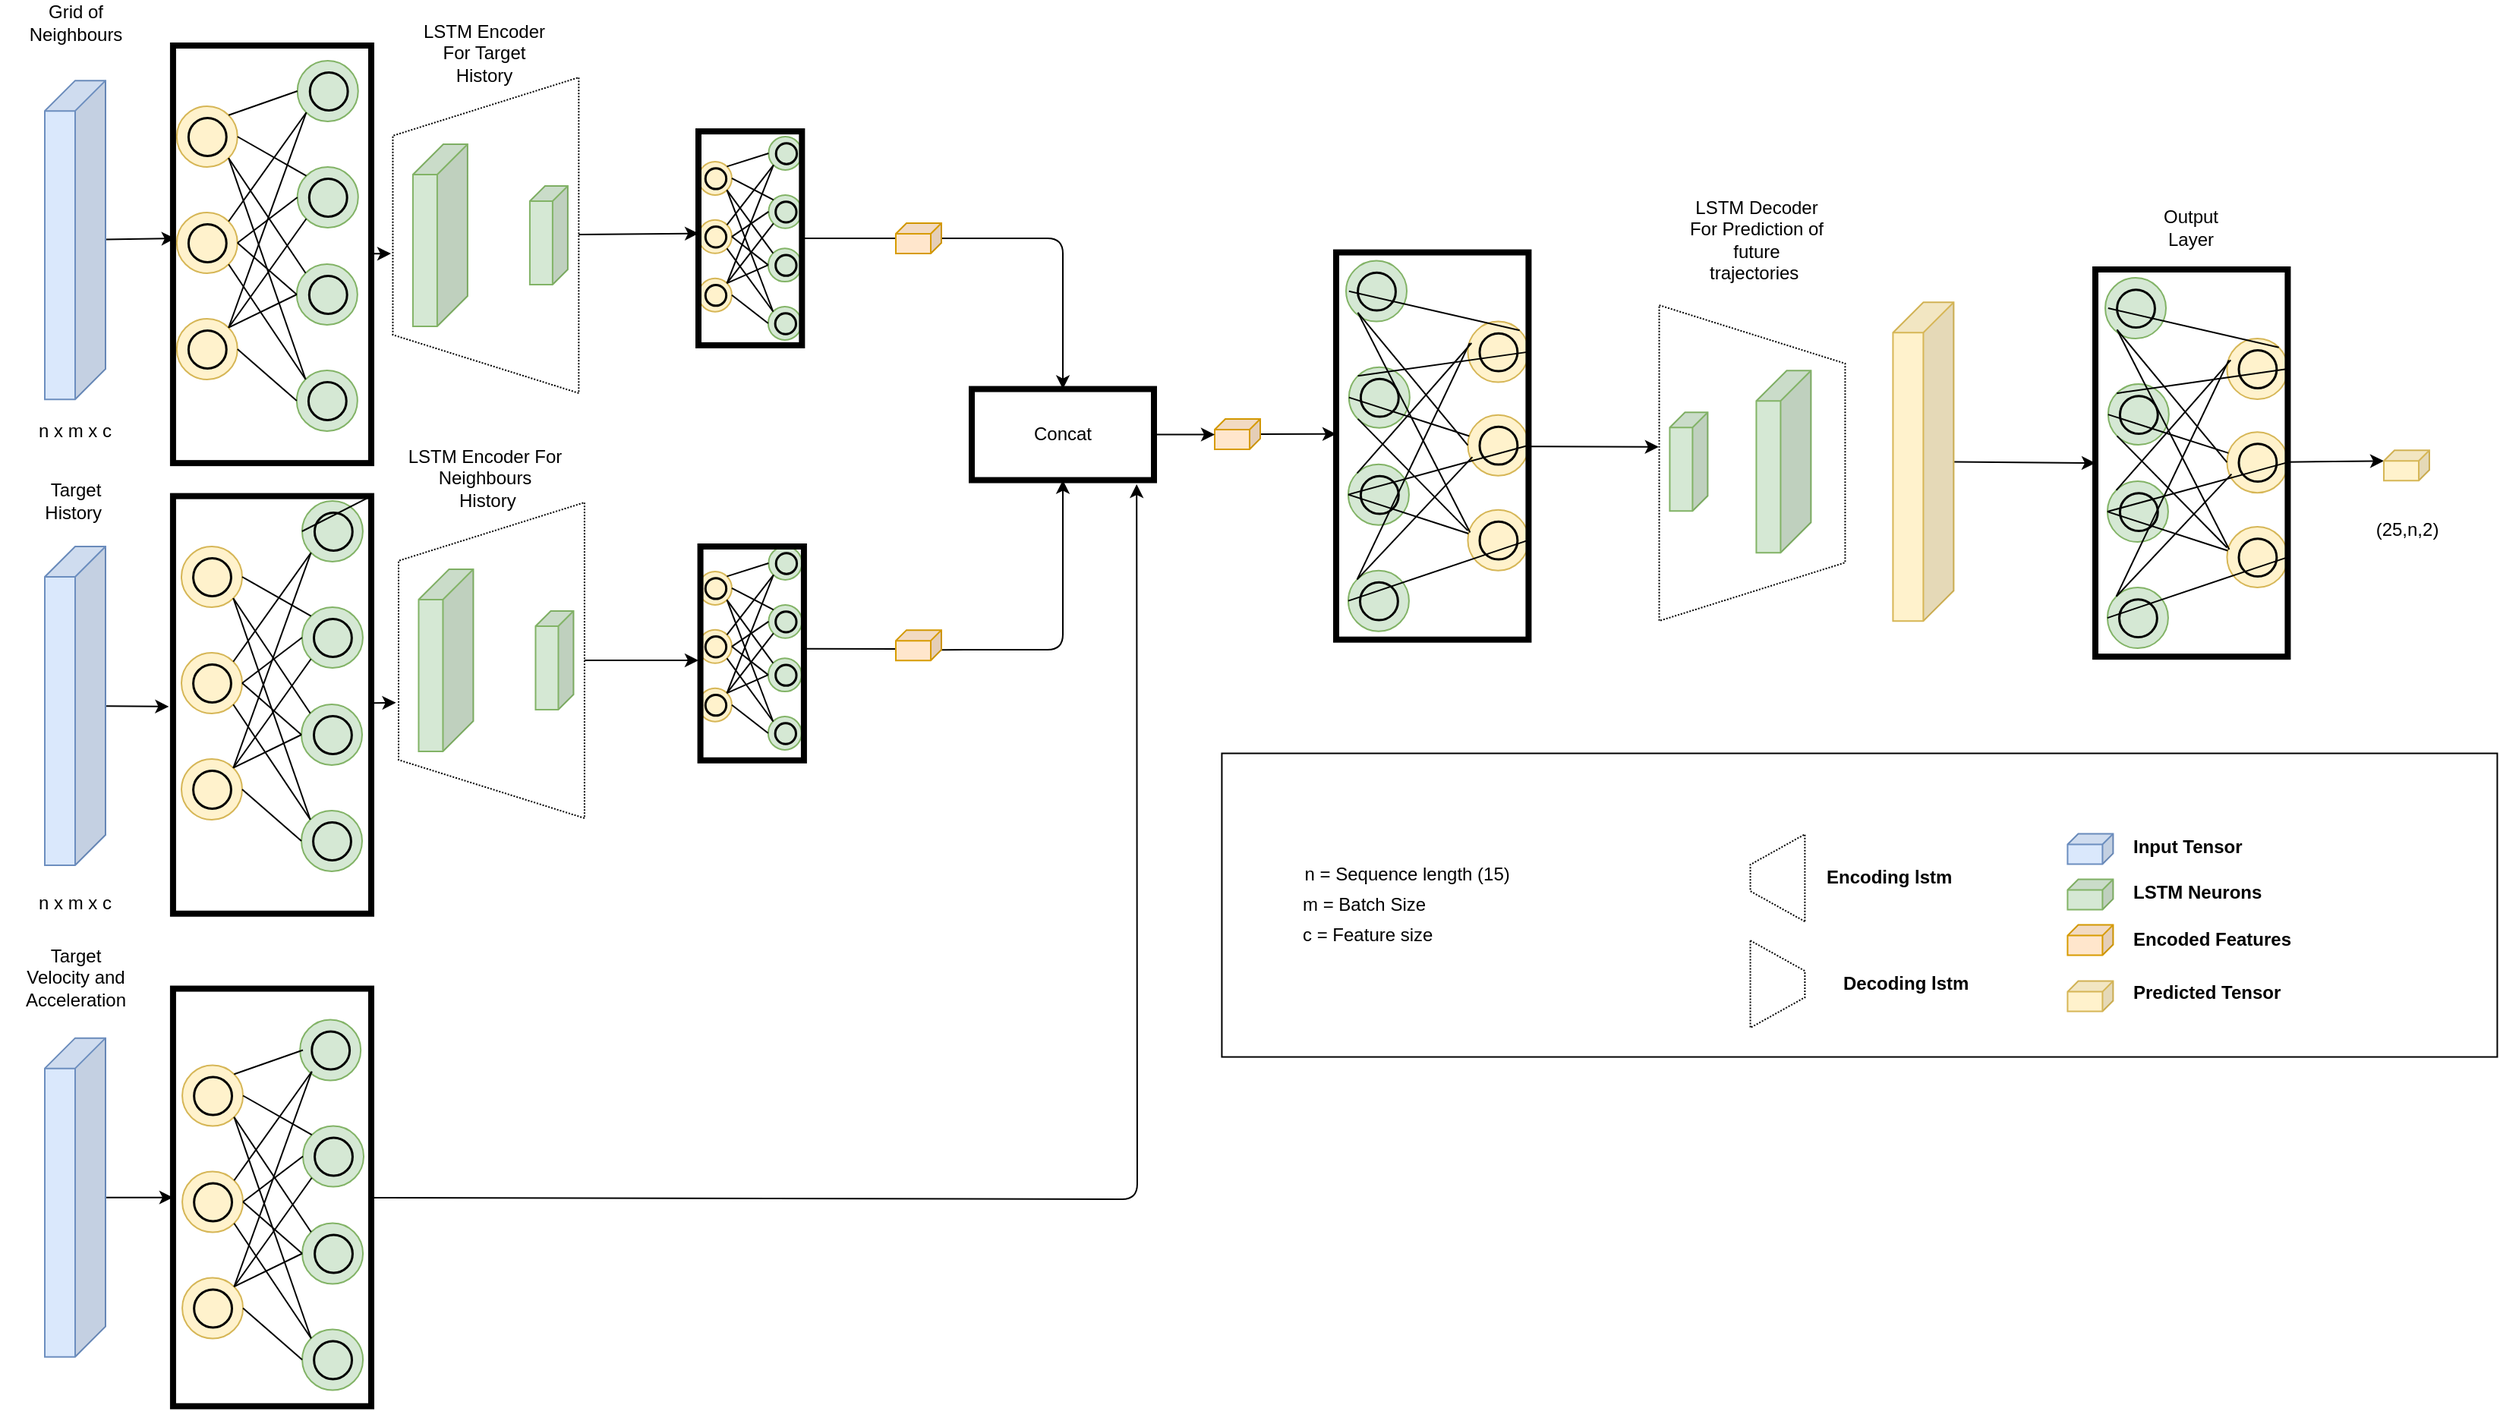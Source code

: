 <mxfile>
    <diagram id="ERRANNHULU-bSqBF8AOw" name="Pagina-1">
        <mxGraphModel dx="1995" dy="1345" grid="1" gridSize="10" guides="1" tooltips="1" connect="1" arrows="1" fold="1" page="1" pageScale="1" pageWidth="1169" pageHeight="827" math="0" shadow="0">
            <root>
                <mxCell id="0"/>
                <mxCell id="1" parent="0"/>
                <mxCell id="259" value="" style="ellipse;whiteSpace=wrap;html=1;aspect=fixed;strokeColor=#82b366;fillColor=#d5e8d4;container=0;" parent="1" vertex="1">
                    <mxGeometry x="177.59" y="451.74" width="40" height="40" as="geometry"/>
                </mxCell>
                <mxCell id="335" style="edgeStyle=none;html=1;entryX=-0.021;entryY=0.504;entryDx=0;entryDy=0;entryPerimeter=0;" parent="1" source="44" target="264" edge="1">
                    <mxGeometry relative="1" as="geometry">
                        <mxPoint x="79.5" y="245" as="targetPoint"/>
                    </mxGeometry>
                </mxCell>
                <mxCell id="44" value="" style="shape=cube;whiteSpace=wrap;html=1;boundedLbl=1;backgroundOutline=1;darkOpacity=0.05;darkOpacity2=0.1;size=20;direction=east;flipH=1;fillColor=#dae8fc;strokeColor=#6c8ebf;" parent="1" vertex="1">
                    <mxGeometry x="9.5" y="140" width="40" height="210" as="geometry"/>
                </mxCell>
                <mxCell id="45" value="" style="shape=cube;whiteSpace=wrap;html=1;boundedLbl=1;backgroundOutline=1;darkOpacity=0.05;darkOpacity2=0.1;size=20;direction=east;flipH=1;fillColor=#d5e8d4;strokeColor=#82b366;" parent="1" vertex="1">
                    <mxGeometry x="255.73" y="155" width="36" height="120" as="geometry"/>
                </mxCell>
                <mxCell id="46" value="" style="shape=cube;whiteSpace=wrap;html=1;boundedLbl=1;backgroundOutline=1;darkOpacity=0.05;darkOpacity2=0.1;size=10;direction=east;flipH=1;fillColor=#d5e8d4;strokeColor=#82b366;" parent="1" vertex="1">
                    <mxGeometry x="332.73" y="182.5" width="25" height="65" as="geometry"/>
                </mxCell>
                <mxCell id="47" value="" style="shape=cube;whiteSpace=wrap;html=1;boundedLbl=1;backgroundOutline=1;darkOpacity=0.05;darkOpacity2=0.1;size=7;direction=east;flipH=1;fillColor=#dae8fc;strokeColor=#6c8ebf;" parent="1" vertex="1">
                    <mxGeometry x="1341.71" y="329.22" width="30" height="20" as="geometry"/>
                </mxCell>
                <mxCell id="48" value="" style="shape=cube;whiteSpace=wrap;html=1;boundedLbl=1;backgroundOutline=1;darkOpacity=0.05;darkOpacity2=0.1;size=7;direction=east;flipH=1;fillColor=#d5e8d4;strokeColor=#82b366;" parent="1" vertex="1">
                    <mxGeometry x="1341.71" y="359.22" width="30" height="20" as="geometry"/>
                </mxCell>
                <mxCell id="301" style="edgeStyle=none;html=1;entryX=0;entryY=0.469;entryDx=0;entryDy=0;entryPerimeter=0;endArrow=classic;endFill=1;" parent="1" source="49" target="299" edge="1">
                    <mxGeometry relative="1" as="geometry"/>
                </mxCell>
                <mxCell id="49" value="" style="shape=cube;whiteSpace=wrap;html=1;boundedLbl=1;backgroundOutline=1;darkOpacity=0.05;darkOpacity2=0.1;size=7;direction=east;flipH=1;fillColor=#ffe6cc;strokeColor=#d79b00;" parent="1" vertex="1">
                    <mxGeometry x="780" y="55.97" width="30" height="20" as="geometry"/>
                </mxCell>
                <mxCell id="51" value="Input Tensor" style="text;html=1;strokeColor=none;fillColor=none;align=left;verticalAlign=middle;whiteSpace=wrap;rounded=0;fontStyle=1" parent="1" vertex="1">
                    <mxGeometry x="1382.71" y="326.28" width="138" height="23.88" as="geometry"/>
                </mxCell>
                <mxCell id="52" value="LSTM Neurons" style="text;html=1;strokeColor=none;fillColor=none;align=left;verticalAlign=middle;whiteSpace=wrap;rounded=0;fontStyle=1" parent="1" vertex="1">
                    <mxGeometry x="1382.71" y="356.28" width="138" height="23.88" as="geometry"/>
                </mxCell>
                <mxCell id="53" value="Encoded Features" style="text;html=1;strokeColor=none;fillColor=none;align=left;verticalAlign=middle;whiteSpace=wrap;rounded=0;fontStyle=1" parent="1" vertex="1">
                    <mxGeometry x="1382.71" y="387.34" width="138" height="23.88" as="geometry"/>
                </mxCell>
                <mxCell id="330" style="edgeStyle=none;html=1;entryX=0;entryY=0.5;entryDx=0;entryDy=0;endArrow=classic;endFill=1;" parent="1" source="54" target="329" edge="1">
                    <mxGeometry relative="1" as="geometry"/>
                </mxCell>
                <mxCell id="54" value="" style="shape=cube;whiteSpace=wrap;html=1;boundedLbl=1;backgroundOutline=1;darkOpacity=0.05;darkOpacity2=0.1;size=20;direction=east;flipH=1;fillColor=#fff2cc;strokeColor=#d6b656;" parent="1" vertex="1">
                    <mxGeometry x="1226.71" y="-20.88" width="40" height="210" as="geometry"/>
                </mxCell>
                <mxCell id="55" value="" style="shape=cube;whiteSpace=wrap;html=1;boundedLbl=1;backgroundOutline=1;darkOpacity=0.05;darkOpacity2=0.1;size=10;direction=east;flipH=1;fillColor=#d5e8d4;strokeColor=#82b366;" parent="1" vertex="1">
                    <mxGeometry x="1079.71" y="51.62" width="25" height="65" as="geometry"/>
                </mxCell>
                <mxCell id="56" value="" style="shape=cube;whiteSpace=wrap;html=1;boundedLbl=1;backgroundOutline=1;darkOpacity=0.05;darkOpacity2=0.1;size=20;direction=east;flipH=1;fillColor=#d5e8d4;strokeColor=#82b366;" parent="1" vertex="1">
                    <mxGeometry x="1136.71" y="24.12" width="36" height="120" as="geometry"/>
                </mxCell>
                <mxCell id="57" value="" style="shape=cube;whiteSpace=wrap;html=1;boundedLbl=1;backgroundOutline=1;darkOpacity=0.05;darkOpacity2=0.1;size=7;direction=east;flipH=1;fillColor=#ffe6cc;strokeColor=#d79b00;" parent="1" vertex="1">
                    <mxGeometry x="1341.71" y="389.28" width="30" height="20" as="geometry"/>
                </mxCell>
                <mxCell id="58" value="" style="shape=cube;whiteSpace=wrap;html=1;boundedLbl=1;backgroundOutline=1;darkOpacity=0.05;darkOpacity2=0.1;size=7;direction=east;flipH=1;fillColor=#fff2cc;strokeColor=#d6b656;" parent="1" vertex="1">
                    <mxGeometry x="1341.71" y="426.28" width="30" height="20" as="geometry"/>
                </mxCell>
                <mxCell id="59" value="Predicted Tensor" style="text;html=1;strokeColor=none;fillColor=none;align=left;verticalAlign=middle;whiteSpace=wrap;rounded=0;fontStyle=1" parent="1" vertex="1">
                    <mxGeometry x="1382.71" y="422.4" width="138" height="23.88" as="geometry"/>
                </mxCell>
                <mxCell id="60" value="" style="shape=trapezoid;perimeter=trapezoidPerimeter;whiteSpace=wrap;html=1;fixedSize=1;rotation=-90;dashed=1;dashPattern=1 1;fillColor=none;direction=west;size=38.41;" parent="1" vertex="1">
                    <mxGeometry x="1030" y="23.81" width="207.98" height="122.45" as="geometry"/>
                </mxCell>
                <mxCell id="61" value="&lt;b&gt;Encoding lstm&amp;nbsp;&lt;/b&gt;" style="text;html=1;strokeColor=none;fillColor=none;align=center;verticalAlign=middle;whiteSpace=wrap;rounded=0;dashed=1;dashPattern=1 1;" parent="1" vertex="1">
                    <mxGeometry x="1168.47" y="348.32" width="116" height="20" as="geometry"/>
                </mxCell>
                <mxCell id="62" value="&lt;b&gt;Decoding lstm&amp;nbsp;&lt;/b&gt;" style="text;html=1;strokeColor=none;fillColor=none;align=center;verticalAlign=middle;whiteSpace=wrap;rounded=0;dashed=1;dashPattern=1 1;" parent="1" vertex="1">
                    <mxGeometry x="1179.47" y="418.32" width="116" height="20" as="geometry"/>
                </mxCell>
                <mxCell id="63" value="" style="shape=trapezoid;perimeter=trapezoidPerimeter;whiteSpace=wrap;html=1;fixedSize=1;dashed=1;dashPattern=1 1;fillColor=none;rotation=-90;" parent="1" vertex="1">
                    <mxGeometry x="1122" y="340.36" width="57.47" height="35.92" as="geometry"/>
                </mxCell>
                <mxCell id="339" style="edgeStyle=none;html=1;" parent="1" source="64" edge="1">
                    <mxGeometry relative="1" as="geometry">
                        <mxPoint x="440" y="215" as="targetPoint"/>
                    </mxGeometry>
                </mxCell>
                <mxCell id="64" value="" style="shape=trapezoid;perimeter=trapezoidPerimeter;whiteSpace=wrap;html=1;fixedSize=1;rotation=90;dashed=1;dashPattern=1 1;fillColor=none;direction=west;size=38.41;" parent="1" vertex="1">
                    <mxGeometry x="199.74" y="153.77" width="207.98" height="122.45" as="geometry"/>
                </mxCell>
                <mxCell id="65" value="" style="shape=trapezoid;perimeter=trapezoidPerimeter;whiteSpace=wrap;html=1;fixedSize=1;dashed=1;dashPattern=1 1;fillColor=none;rotation=-90;direction=west;" parent="1" vertex="1">
                    <mxGeometry x="1122" y="410.36" width="57.47" height="35.92" as="geometry"/>
                </mxCell>
                <mxCell id="71" value="n = Sequence length (15)&amp;nbsp;" style="text;html=1;strokeColor=none;fillColor=none;align=center;verticalAlign=middle;whiteSpace=wrap;rounded=0;dashed=1;dashPattern=1 1;" parent="1" vertex="1">
                    <mxGeometry x="830" y="346.28" width="156.51" height="20" as="geometry"/>
                </mxCell>
                <mxCell id="72" value="m = Batch Size&amp;nbsp;" style="text;html=1;strokeColor=none;fillColor=none;align=left;verticalAlign=middle;whiteSpace=wrap;rounded=0;dashed=1;dashPattern=1 1;" parent="1" vertex="1">
                    <mxGeometry x="836.13" y="366.28" width="140" height="20" as="geometry"/>
                </mxCell>
                <mxCell id="73" value="c = Feature size" style="text;html=1;strokeColor=none;fillColor=none;align=left;verticalAlign=middle;whiteSpace=wrap;rounded=0;dashed=1;dashPattern=1 1;" parent="1" vertex="1">
                    <mxGeometry x="836.13" y="386.28" width="211" height="20" as="geometry"/>
                </mxCell>
                <mxCell id="336" style="edgeStyle=none;html=1;entryX=0.011;entryY=0.462;entryDx=0;entryDy=0;entryPerimeter=0;" parent="1" source="76" target="266" edge="1">
                    <mxGeometry relative="1" as="geometry"/>
                </mxCell>
                <mxCell id="76" value="" style="shape=cube;whiteSpace=wrap;html=1;boundedLbl=1;backgroundOutline=1;darkOpacity=0.05;darkOpacity2=0.1;size=20;direction=east;flipH=1;fillColor=#dae8fc;strokeColor=#6c8ebf;" parent="1" vertex="1">
                    <mxGeometry x="9.5" y="-166.93" width="40" height="210" as="geometry"/>
                </mxCell>
                <mxCell id="77" value="" style="shape=cube;whiteSpace=wrap;html=1;boundedLbl=1;backgroundOutline=1;darkOpacity=0.05;darkOpacity2=0.1;size=20;direction=east;flipH=1;fillColor=#d5e8d4;strokeColor=#82b366;" parent="1" vertex="1">
                    <mxGeometry x="251.95" y="-125" width="36" height="120" as="geometry"/>
                </mxCell>
                <mxCell id="78" value="" style="shape=cube;whiteSpace=wrap;html=1;boundedLbl=1;backgroundOutline=1;darkOpacity=0.05;darkOpacity2=0.1;size=10;direction=east;flipH=1;fillColor=#d5e8d4;strokeColor=#82b366;" parent="1" vertex="1">
                    <mxGeometry x="328.95" y="-97.5" width="25" height="65" as="geometry"/>
                </mxCell>
                <mxCell id="79" value="n x m x c" style="text;html=1;strokeColor=none;fillColor=none;align=center;verticalAlign=middle;whiteSpace=wrap;rounded=0;" parent="1" vertex="1">
                    <mxGeometry x="-20" y="48.95" width="99" height="30" as="geometry"/>
                </mxCell>
                <mxCell id="338" style="edgeStyle=none;html=1;entryX=0.001;entryY=0.477;entryDx=0;entryDy=0;entryPerimeter=0;" parent="1" source="80" target="269" edge="1">
                    <mxGeometry relative="1" as="geometry"/>
                </mxCell>
                <mxCell id="80" value="" style="shape=trapezoid;perimeter=trapezoidPerimeter;whiteSpace=wrap;html=1;fixedSize=1;rotation=90;dashed=1;dashPattern=1 1;fillColor=none;direction=west;size=38.41;" parent="1" vertex="1">
                    <mxGeometry x="195.96" y="-126.23" width="207.98" height="122.45" as="geometry"/>
                </mxCell>
                <mxCell id="87" value="LSTM Encoder For Target History" style="text;html=1;strokeColor=none;fillColor=none;align=center;verticalAlign=middle;whiteSpace=wrap;rounded=0;strokeWidth=4;" parent="1" vertex="1">
                    <mxGeometry x="251.95" y="-200" width="93.73" height="30" as="geometry"/>
                </mxCell>
                <mxCell id="88" value="LSTM Encoder For Neighbours&lt;br&gt;&amp;nbsp;History" style="text;html=1;strokeColor=none;fillColor=none;align=center;verticalAlign=middle;whiteSpace=wrap;rounded=0;strokeWidth=4;" parent="1" vertex="1">
                    <mxGeometry x="245.47" y="80" width="108.95" height="30" as="geometry"/>
                </mxCell>
                <mxCell id="89" value="LSTM Decoder For Prediction of future trajectories&amp;nbsp;" style="text;html=1;strokeColor=none;fillColor=none;align=center;verticalAlign=middle;whiteSpace=wrap;rounded=0;strokeWidth=4;" parent="1" vertex="1">
                    <mxGeometry x="1090" y="-78.38" width="93.73" height="32.5" as="geometry"/>
                </mxCell>
                <mxCell id="117" value="" style="group" parent="1" vertex="1" connectable="0">
                    <mxGeometry x="96.41" y="-180" width="119.46" height="244" as="geometry"/>
                </mxCell>
                <mxCell id="118" value="" style="ellipse;whiteSpace=wrap;html=1;aspect=fixed;strokeColor=#d6b656;fillColor=#fff2cc;container=0;" parent="117" vertex="1">
                    <mxGeometry y="170" width="40" height="40" as="geometry"/>
                </mxCell>
                <mxCell id="119" value="" style="ellipse;whiteSpace=wrap;html=1;aspect=fixed;fillColor=none;strokeWidth=1.5;container=0;" parent="117" vertex="1">
                    <mxGeometry x="7.535" y="177.53" width="24.93" height="24.93" as="geometry"/>
                </mxCell>
                <mxCell id="120" value="" style="ellipse;whiteSpace=wrap;html=1;aspect=fixed;strokeColor=#d6b656;fillColor=#fff2cc;container=0;" parent="117" vertex="1">
                    <mxGeometry y="100" width="40" height="40" as="geometry"/>
                </mxCell>
                <mxCell id="121" value="" style="ellipse;whiteSpace=wrap;html=1;aspect=fixed;fillColor=none;strokeWidth=1.5;container=0;" parent="117" vertex="1">
                    <mxGeometry x="7.535" y="107.53" width="24.93" height="24.93" as="geometry"/>
                </mxCell>
                <mxCell id="122" value="" style="ellipse;whiteSpace=wrap;html=1;aspect=fixed;strokeColor=#d6b656;fillColor=#fff2cc;container=0;" parent="117" vertex="1">
                    <mxGeometry y="30" width="40" height="40" as="geometry"/>
                </mxCell>
                <mxCell id="123" value="" style="ellipse;whiteSpace=wrap;html=1;aspect=fixed;fillColor=none;strokeWidth=1.5;container=0;" parent="117" vertex="1">
                    <mxGeometry x="7.535" y="37.53" width="24.93" height="24.93" as="geometry"/>
                </mxCell>
                <mxCell id="124" value="" style="ellipse;whiteSpace=wrap;html=1;aspect=fixed;strokeColor=#82b366;fillColor=#d5e8d4;container=0;" parent="117" vertex="1">
                    <mxGeometry x="79" y="134" width="40" height="40" as="geometry"/>
                </mxCell>
                <mxCell id="125" value="" style="ellipse;whiteSpace=wrap;html=1;aspect=fixed;fillColor=none;strokeWidth=1.5;container=0;" parent="117" vertex="1">
                    <mxGeometry x="87" y="141.53" width="24.93" height="24.93" as="geometry"/>
                </mxCell>
                <mxCell id="126" value="" style="ellipse;whiteSpace=wrap;html=1;aspect=fixed;strokeColor=#82b366;fillColor=#d5e8d4;container=0;" parent="117" vertex="1">
                    <mxGeometry x="79" y="204" width="40" height="40" as="geometry"/>
                </mxCell>
                <mxCell id="127" value="" style="ellipse;whiteSpace=wrap;html=1;aspect=fixed;fillColor=none;strokeWidth=1.5;container=0;" parent="117" vertex="1">
                    <mxGeometry x="86.535" y="211.53" width="24.93" height="24.93" as="geometry"/>
                </mxCell>
                <mxCell id="128" value="" style="ellipse;whiteSpace=wrap;html=1;aspect=fixed;strokeColor=#82b366;fillColor=#d5e8d4;container=0;" parent="117" vertex="1">
                    <mxGeometry x="79.46" width="40" height="40" as="geometry"/>
                </mxCell>
                <mxCell id="129" value="" style="ellipse;whiteSpace=wrap;html=1;aspect=fixed;fillColor=none;strokeWidth=1.5;container=0;" parent="117" vertex="1">
                    <mxGeometry x="87.46" y="7.53" width="24.93" height="24.93" as="geometry"/>
                </mxCell>
                <mxCell id="130" value="" style="ellipse;whiteSpace=wrap;html=1;aspect=fixed;strokeColor=#82b366;fillColor=#d5e8d4;container=0;" parent="117" vertex="1">
                    <mxGeometry x="79.46" y="70" width="40" height="40" as="geometry"/>
                </mxCell>
                <mxCell id="131" value="" style="ellipse;whiteSpace=wrap;html=1;aspect=fixed;fillColor=none;strokeWidth=1.5;container=0;" parent="117" vertex="1">
                    <mxGeometry x="86.995" y="77.53" width="24.93" height="24.93" as="geometry"/>
                </mxCell>
                <mxCell id="132" value="" style="endArrow=none;html=1;rounded=0;fontSize=12;exitX=1;exitY=0;exitDx=0;exitDy=0;entryX=0;entryY=0.5;entryDx=0;entryDy=0;" parent="117" source="122" target="128" edge="1">
                    <mxGeometry width="50" height="50" relative="1" as="geometry">
                        <mxPoint x="180" y="120" as="sourcePoint"/>
                        <mxPoint x="230" y="70" as="targetPoint"/>
                    </mxGeometry>
                </mxCell>
                <mxCell id="133" value="" style="endArrow=none;html=1;rounded=0;fontSize=12;exitX=1;exitY=0.5;exitDx=0;exitDy=0;entryX=0;entryY=0;entryDx=0;entryDy=0;" parent="117" source="122" target="130" edge="1">
                    <mxGeometry width="50" height="50" relative="1" as="geometry">
                        <mxPoint x="44.142" y="45.858" as="sourcePoint"/>
                        <mxPoint x="89.46" y="30" as="targetPoint"/>
                    </mxGeometry>
                </mxCell>
                <mxCell id="134" value="" style="endArrow=none;html=1;rounded=0;fontSize=12;exitX=1;exitY=1;exitDx=0;exitDy=0;entryX=0;entryY=0;entryDx=0;entryDy=0;" parent="117" source="122" target="124" edge="1">
                    <mxGeometry width="50" height="50" relative="1" as="geometry">
                        <mxPoint x="44.142" y="74.142" as="sourcePoint"/>
                        <mxPoint x="95.318" y="85.858" as="targetPoint"/>
                    </mxGeometry>
                </mxCell>
                <mxCell id="135" value="" style="endArrow=none;html=1;rounded=0;fontSize=12;exitX=1;exitY=1;exitDx=0;exitDy=0;entryX=0;entryY=0;entryDx=0;entryDy=0;" parent="117" source="122" target="126" edge="1">
                    <mxGeometry width="50" height="50" relative="1" as="geometry">
                        <mxPoint x="44.142" y="74.142" as="sourcePoint"/>
                        <mxPoint x="94.858" y="149.858" as="targetPoint"/>
                    </mxGeometry>
                </mxCell>
                <mxCell id="136" value="" style="endArrow=none;html=1;rounded=0;fontSize=12;exitX=1;exitY=0.5;exitDx=0;exitDy=0;entryX=0;entryY=0.5;entryDx=0;entryDy=0;" parent="117" source="120" target="124" edge="1">
                    <mxGeometry width="50" height="50" relative="1" as="geometry">
                        <mxPoint x="44.142" y="74.142" as="sourcePoint"/>
                        <mxPoint x="94.858" y="219.858" as="targetPoint"/>
                    </mxGeometry>
                </mxCell>
                <mxCell id="137" value="" style="endArrow=none;html=1;rounded=0;fontSize=12;exitX=1;exitY=0.5;exitDx=0;exitDy=0;entryX=0;entryY=0.5;entryDx=0;entryDy=0;" parent="117" source="118" target="126" edge="1">
                    <mxGeometry width="50" height="50" relative="1" as="geometry">
                        <mxPoint x="50" y="130" as="sourcePoint"/>
                        <mxPoint x="89" y="164" as="targetPoint"/>
                    </mxGeometry>
                </mxCell>
                <mxCell id="138" value="" style="endArrow=none;html=1;rounded=0;fontSize=12;exitX=1;exitY=0;exitDx=0;exitDy=0;entryX=0;entryY=0.5;entryDx=0;entryDy=0;" parent="117" source="118" target="124" edge="1">
                    <mxGeometry width="50" height="50" relative="1" as="geometry">
                        <mxPoint x="50" y="200" as="sourcePoint"/>
                        <mxPoint x="89" y="234" as="targetPoint"/>
                    </mxGeometry>
                </mxCell>
                <mxCell id="139" value="" style="endArrow=none;html=1;rounded=0;fontSize=12;exitX=1;exitY=0;exitDx=0;exitDy=0;entryX=0;entryY=1;entryDx=0;entryDy=0;" parent="117" source="118" target="130" edge="1">
                    <mxGeometry width="50" height="50" relative="1" as="geometry">
                        <mxPoint x="44.142" y="185.858" as="sourcePoint"/>
                        <mxPoint x="89" y="164" as="targetPoint"/>
                    </mxGeometry>
                </mxCell>
                <mxCell id="140" value="" style="endArrow=none;html=1;rounded=0;fontSize=12;exitX=1;exitY=0;exitDx=0;exitDy=0;entryX=0;entryY=1;entryDx=0;entryDy=0;" parent="117" source="118" target="128" edge="1">
                    <mxGeometry width="50" height="50" relative="1" as="geometry">
                        <mxPoint x="44.142" y="185.858" as="sourcePoint"/>
                        <mxPoint x="95.318" y="114.142" as="targetPoint"/>
                    </mxGeometry>
                </mxCell>
                <mxCell id="141" value="" style="endArrow=none;html=1;rounded=0;fontSize=12;exitX=1;exitY=0;exitDx=0;exitDy=0;entryX=0;entryY=1;entryDx=0;entryDy=0;" parent="117" source="120" target="128" edge="1">
                    <mxGeometry width="50" height="50" relative="1" as="geometry">
                        <mxPoint x="44.142" y="185.858" as="sourcePoint"/>
                        <mxPoint x="95.318" y="44.142" as="targetPoint"/>
                    </mxGeometry>
                </mxCell>
                <mxCell id="142" value="" style="endArrow=none;html=1;rounded=0;fontSize=12;exitX=1;exitY=1;exitDx=0;exitDy=0;entryX=0;entryY=0;entryDx=0;entryDy=0;" parent="117" source="120" target="126" edge="1">
                    <mxGeometry width="50" height="50" relative="1" as="geometry">
                        <mxPoint x="44.142" y="115.858" as="sourcePoint"/>
                        <mxPoint x="95.318" y="44.142" as="targetPoint"/>
                    </mxGeometry>
                </mxCell>
                <mxCell id="143" value="" style="endArrow=none;html=1;rounded=0;fontSize=12;exitX=1;exitY=0.5;exitDx=0;exitDy=0;entryX=0;entryY=0.5;entryDx=0;entryDy=0;" parent="117" source="120" target="130" edge="1">
                    <mxGeometry width="50" height="50" relative="1" as="geometry">
                        <mxPoint x="44.142" y="144.142" as="sourcePoint"/>
                        <mxPoint x="94.858" y="219.858" as="targetPoint"/>
                    </mxGeometry>
                </mxCell>
                <mxCell id="146" value="" style="group" parent="1" vertex="1" connectable="0">
                    <mxGeometry x="99.5" y="110" width="125" height="271.88" as="geometry"/>
                </mxCell>
                <mxCell id="147" value="" style="ellipse;whiteSpace=wrap;html=1;aspect=fixed;strokeColor=#d6b656;fillColor=#fff2cc;container=0;" parent="146" vertex="1">
                    <mxGeometry y="170" width="40" height="40" as="geometry"/>
                </mxCell>
                <mxCell id="148" value="" style="ellipse;whiteSpace=wrap;html=1;aspect=fixed;fillColor=none;strokeWidth=1.5;container=0;" parent="146" vertex="1">
                    <mxGeometry x="7.535" y="177.53" width="24.93" height="24.93" as="geometry"/>
                </mxCell>
                <mxCell id="149" value="" style="ellipse;whiteSpace=wrap;html=1;aspect=fixed;strokeColor=#d6b656;fillColor=#fff2cc;container=0;" parent="146" vertex="1">
                    <mxGeometry y="100" width="40" height="40" as="geometry"/>
                </mxCell>
                <mxCell id="150" value="" style="ellipse;whiteSpace=wrap;html=1;aspect=fixed;fillColor=none;strokeWidth=1.5;container=0;" parent="146" vertex="1">
                    <mxGeometry x="7.535" y="107.53" width="24.93" height="24.93" as="geometry"/>
                </mxCell>
                <mxCell id="151" value="" style="ellipse;whiteSpace=wrap;html=1;aspect=fixed;strokeColor=#d6b656;fillColor=#fff2cc;container=0;" parent="146" vertex="1">
                    <mxGeometry y="30" width="40" height="40" as="geometry"/>
                </mxCell>
                <mxCell id="152" value="" style="ellipse;whiteSpace=wrap;html=1;aspect=fixed;fillColor=none;strokeWidth=1.5;container=0;" parent="146" vertex="1">
                    <mxGeometry x="7.535" y="37.53" width="24.93" height="24.93" as="geometry"/>
                </mxCell>
                <mxCell id="153" value="" style="ellipse;whiteSpace=wrap;html=1;aspect=fixed;strokeColor=#82b366;fillColor=#d5e8d4;container=0;" parent="146" vertex="1">
                    <mxGeometry x="79" y="134" width="40" height="40" as="geometry"/>
                </mxCell>
                <mxCell id="154" value="" style="ellipse;whiteSpace=wrap;html=1;aspect=fixed;fillColor=none;strokeWidth=1.5;container=0;" parent="146" vertex="1">
                    <mxGeometry x="87" y="141.53" width="24.93" height="24.93" as="geometry"/>
                </mxCell>
                <mxCell id="155" value="" style="ellipse;whiteSpace=wrap;html=1;aspect=fixed;strokeColor=#82b366;fillColor=#d5e8d4;container=0;" parent="146" vertex="1">
                    <mxGeometry x="79" y="204" width="40" height="40" as="geometry"/>
                </mxCell>
                <mxCell id="156" value="" style="ellipse;whiteSpace=wrap;html=1;aspect=fixed;fillColor=none;strokeWidth=1.5;container=0;" parent="146" vertex="1">
                    <mxGeometry x="86.535" y="211.53" width="24.93" height="24.93" as="geometry"/>
                </mxCell>
                <mxCell id="157" value="" style="ellipse;whiteSpace=wrap;html=1;aspect=fixed;strokeColor=#82b366;fillColor=#d5e8d4;container=0;" parent="146" vertex="1">
                    <mxGeometry x="79.46" width="40" height="40" as="geometry"/>
                </mxCell>
                <mxCell id="158" value="" style="ellipse;whiteSpace=wrap;html=1;aspect=fixed;fillColor=none;strokeWidth=1.5;container=0;" parent="146" vertex="1">
                    <mxGeometry x="87.46" y="7.53" width="24.93" height="24.93" as="geometry"/>
                </mxCell>
                <mxCell id="159" value="" style="ellipse;whiteSpace=wrap;html=1;aspect=fixed;strokeColor=#82b366;fillColor=#d5e8d4;container=0;" parent="146" vertex="1">
                    <mxGeometry x="79.46" y="70" width="40" height="40" as="geometry"/>
                </mxCell>
                <mxCell id="160" value="" style="ellipse;whiteSpace=wrap;html=1;aspect=fixed;fillColor=none;strokeWidth=1.5;container=0;" parent="146" vertex="1">
                    <mxGeometry x="86.995" y="77.53" width="24.93" height="24.93" as="geometry"/>
                </mxCell>
                <mxCell id="161" value="" style="endArrow=none;html=1;rounded=0;fontSize=12;exitX=1;exitY=0;exitDx=0;exitDy=0;entryX=0;entryY=0.5;entryDx=0;entryDy=0;startArrow=none;" parent="146" source="264" target="157" edge="1">
                    <mxGeometry width="50" height="50" relative="1" as="geometry">
                        <mxPoint x="180" y="120" as="sourcePoint"/>
                        <mxPoint x="230" y="70" as="targetPoint"/>
                    </mxGeometry>
                </mxCell>
                <mxCell id="162" value="" style="endArrow=none;html=1;rounded=0;fontSize=12;exitX=1;exitY=0.5;exitDx=0;exitDy=0;entryX=0;entryY=0;entryDx=0;entryDy=0;" parent="146" source="151" target="159" edge="1">
                    <mxGeometry width="50" height="50" relative="1" as="geometry">
                        <mxPoint x="44.142" y="45.858" as="sourcePoint"/>
                        <mxPoint x="89.46" y="30" as="targetPoint"/>
                    </mxGeometry>
                </mxCell>
                <mxCell id="163" value="" style="endArrow=none;html=1;rounded=0;fontSize=12;exitX=1;exitY=1;exitDx=0;exitDy=0;entryX=0;entryY=0;entryDx=0;entryDy=0;" parent="146" source="151" target="153" edge="1">
                    <mxGeometry width="50" height="50" relative="1" as="geometry">
                        <mxPoint x="44.142" y="74.142" as="sourcePoint"/>
                        <mxPoint x="95.318" y="85.858" as="targetPoint"/>
                    </mxGeometry>
                </mxCell>
                <mxCell id="164" value="" style="endArrow=none;html=1;rounded=0;fontSize=12;exitX=1;exitY=1;exitDx=0;exitDy=0;entryX=0;entryY=0;entryDx=0;entryDy=0;" parent="146" source="151" target="155" edge="1">
                    <mxGeometry width="50" height="50" relative="1" as="geometry">
                        <mxPoint x="44.142" y="74.142" as="sourcePoint"/>
                        <mxPoint x="94.858" y="149.858" as="targetPoint"/>
                    </mxGeometry>
                </mxCell>
                <mxCell id="165" value="" style="endArrow=none;html=1;rounded=0;fontSize=12;exitX=1;exitY=0.5;exitDx=0;exitDy=0;entryX=0;entryY=0.5;entryDx=0;entryDy=0;" parent="146" source="149" target="153" edge="1">
                    <mxGeometry width="50" height="50" relative="1" as="geometry">
                        <mxPoint x="44.142" y="74.142" as="sourcePoint"/>
                        <mxPoint x="94.858" y="219.858" as="targetPoint"/>
                    </mxGeometry>
                </mxCell>
                <mxCell id="166" value="" style="endArrow=none;html=1;rounded=0;fontSize=12;exitX=1;exitY=0.5;exitDx=0;exitDy=0;entryX=0;entryY=0.5;entryDx=0;entryDy=0;" parent="146" source="147" target="155" edge="1">
                    <mxGeometry width="50" height="50" relative="1" as="geometry">
                        <mxPoint x="50" y="130" as="sourcePoint"/>
                        <mxPoint x="89" y="164" as="targetPoint"/>
                    </mxGeometry>
                </mxCell>
                <mxCell id="167" value="" style="endArrow=none;html=1;rounded=0;fontSize=12;exitX=1;exitY=0;exitDx=0;exitDy=0;entryX=0;entryY=0.5;entryDx=0;entryDy=0;" parent="146" source="147" target="153" edge="1">
                    <mxGeometry width="50" height="50" relative="1" as="geometry">
                        <mxPoint x="50" y="200" as="sourcePoint"/>
                        <mxPoint x="89" y="234" as="targetPoint"/>
                    </mxGeometry>
                </mxCell>
                <mxCell id="168" value="" style="endArrow=none;html=1;rounded=0;fontSize=12;exitX=1;exitY=0;exitDx=0;exitDy=0;entryX=0;entryY=1;entryDx=0;entryDy=0;" parent="146" source="147" target="159" edge="1">
                    <mxGeometry width="50" height="50" relative="1" as="geometry">
                        <mxPoint x="44.142" y="185.858" as="sourcePoint"/>
                        <mxPoint x="89" y="164" as="targetPoint"/>
                    </mxGeometry>
                </mxCell>
                <mxCell id="169" value="" style="endArrow=none;html=1;rounded=0;fontSize=12;exitX=1;exitY=0;exitDx=0;exitDy=0;entryX=0;entryY=1;entryDx=0;entryDy=0;" parent="146" source="147" target="157" edge="1">
                    <mxGeometry width="50" height="50" relative="1" as="geometry">
                        <mxPoint x="44.142" y="185.858" as="sourcePoint"/>
                        <mxPoint x="95.318" y="114.142" as="targetPoint"/>
                    </mxGeometry>
                </mxCell>
                <mxCell id="170" value="" style="endArrow=none;html=1;rounded=0;fontSize=12;exitX=1;exitY=0;exitDx=0;exitDy=0;entryX=0;entryY=1;entryDx=0;entryDy=0;" parent="146" source="149" target="157" edge="1">
                    <mxGeometry width="50" height="50" relative="1" as="geometry">
                        <mxPoint x="44.142" y="185.858" as="sourcePoint"/>
                        <mxPoint x="95.318" y="44.142" as="targetPoint"/>
                    </mxGeometry>
                </mxCell>
                <mxCell id="171" value="" style="endArrow=none;html=1;rounded=0;fontSize=12;exitX=1;exitY=1;exitDx=0;exitDy=0;entryX=0;entryY=0;entryDx=0;entryDy=0;" parent="146" source="149" target="155" edge="1">
                    <mxGeometry width="50" height="50" relative="1" as="geometry">
                        <mxPoint x="44.142" y="115.858" as="sourcePoint"/>
                        <mxPoint x="95.318" y="44.142" as="targetPoint"/>
                    </mxGeometry>
                </mxCell>
                <mxCell id="172" value="" style="endArrow=none;html=1;rounded=0;fontSize=12;exitX=1;exitY=0.5;exitDx=0;exitDy=0;entryX=0;entryY=0.5;entryDx=0;entryDy=0;" parent="146" source="149" target="159" edge="1">
                    <mxGeometry width="50" height="50" relative="1" as="geometry">
                        <mxPoint x="44.142" y="144.142" as="sourcePoint"/>
                        <mxPoint x="94.858" y="219.858" as="targetPoint"/>
                    </mxGeometry>
                </mxCell>
                <mxCell id="264" value="" style="rounded=0;whiteSpace=wrap;html=1;strokeWidth=4;fillColor=none;" parent="146" vertex="1">
                    <mxGeometry x="-5.54" y="-3.19" width="130.54" height="275.07" as="geometry"/>
                </mxCell>
                <mxCell id="173" value="Grid of Neighbours" style="text;html=1;strokeColor=none;fillColor=none;align=center;verticalAlign=middle;whiteSpace=wrap;rounded=0;strokeWidth=4;" parent="1" vertex="1">
                    <mxGeometry x="-0.5" y="-220" width="60" height="30" as="geometry"/>
                </mxCell>
                <mxCell id="174" value="Target History&amp;nbsp;" style="text;html=1;strokeColor=none;fillColor=none;align=center;verticalAlign=middle;whiteSpace=wrap;rounded=0;strokeWidth=4;" parent="1" vertex="1">
                    <mxGeometry x="-0.5" y="95" width="60" height="30" as="geometry"/>
                </mxCell>
                <mxCell id="176" value="" style="group" parent="1" vertex="1" connectable="0">
                    <mxGeometry x="440" y="-130" width="69.46" height="137.45" as="geometry"/>
                </mxCell>
                <mxCell id="177" value="" style="ellipse;whiteSpace=wrap;html=1;aspect=fixed;strokeColor=#d6b656;fillColor=#fff2cc;container=0;" parent="176" vertex="1">
                    <mxGeometry y="93.361" width="21.967" height="21.967" as="geometry"/>
                </mxCell>
                <mxCell id="178" value="" style="ellipse;whiteSpace=wrap;html=1;aspect=fixed;fillColor=none;strokeWidth=1.5;container=0;" parent="176" vertex="1">
                    <mxGeometry x="4.381" y="97.496" width="13.691" height="13.691" as="geometry"/>
                </mxCell>
                <mxCell id="179" value="" style="ellipse;whiteSpace=wrap;html=1;aspect=fixed;strokeColor=#d6b656;fillColor=#fff2cc;container=0;" parent="176" vertex="1">
                    <mxGeometry y="54.918" width="21.967" height="21.967" as="geometry"/>
                </mxCell>
                <mxCell id="180" value="" style="ellipse;whiteSpace=wrap;html=1;aspect=fixed;fillColor=none;strokeWidth=1.5;container=0;" parent="176" vertex="1">
                    <mxGeometry x="4.381" y="59.053" width="13.691" height="13.691" as="geometry"/>
                </mxCell>
                <mxCell id="181" value="" style="ellipse;whiteSpace=wrap;html=1;aspect=fixed;strokeColor=#d6b656;fillColor=#fff2cc;container=0;" parent="176" vertex="1">
                    <mxGeometry y="16.475" width="21.967" height="21.967" as="geometry"/>
                </mxCell>
                <mxCell id="182" value="" style="ellipse;whiteSpace=wrap;html=1;aspect=fixed;fillColor=none;strokeWidth=1.5;container=0;" parent="176" vertex="1">
                    <mxGeometry x="4.381" y="20.611" width="13.691" height="13.691" as="geometry"/>
                </mxCell>
                <mxCell id="183" value="" style="ellipse;whiteSpace=wrap;html=1;aspect=fixed;strokeColor=#82b366;fillColor=#d5e8d4;container=0;" parent="176" vertex="1">
                    <mxGeometry x="45.935" y="73.59" width="21.967" height="21.967" as="geometry"/>
                </mxCell>
                <mxCell id="184" value="" style="ellipse;whiteSpace=wrap;html=1;aspect=fixed;fillColor=none;strokeWidth=1.5;container=0;" parent="176" vertex="1">
                    <mxGeometry x="50.586" y="77.725" width="13.691" height="13.691" as="geometry"/>
                </mxCell>
                <mxCell id="185" value="" style="ellipse;whiteSpace=wrap;html=1;aspect=fixed;strokeColor=#82b366;fillColor=#d5e8d4;container=0;" parent="176" vertex="1">
                    <mxGeometry x="45.935" y="112.033" width="21.967" height="21.967" as="geometry"/>
                </mxCell>
                <mxCell id="186" value="" style="ellipse;whiteSpace=wrap;html=1;aspect=fixed;fillColor=none;strokeWidth=1.5;container=0;" parent="176" vertex="1">
                    <mxGeometry x="50.316" y="116.168" width="13.691" height="13.691" as="geometry"/>
                </mxCell>
                <mxCell id="187" value="" style="ellipse;whiteSpace=wrap;html=1;aspect=fixed;strokeColor=#82b366;fillColor=#d5e8d4;container=0;" parent="176" vertex="1">
                    <mxGeometry x="46.202" width="21.967" height="21.967" as="geometry"/>
                </mxCell>
                <mxCell id="188" value="" style="ellipse;whiteSpace=wrap;html=1;aspect=fixed;fillColor=none;strokeWidth=1.5;container=0;" parent="176" vertex="1">
                    <mxGeometry x="50.854" y="4.135" width="13.691" height="13.691" as="geometry"/>
                </mxCell>
                <mxCell id="189" value="" style="ellipse;whiteSpace=wrap;html=1;aspect=fixed;strokeColor=#82b366;fillColor=#d5e8d4;container=0;" parent="176" vertex="1">
                    <mxGeometry x="46.202" y="38.443" width="21.967" height="21.967" as="geometry"/>
                </mxCell>
                <mxCell id="190" value="" style="ellipse;whiteSpace=wrap;html=1;aspect=fixed;fillColor=none;strokeWidth=1.5;container=0;" parent="176" vertex="1">
                    <mxGeometry x="50.583" y="42.578" width="13.691" height="13.691" as="geometry"/>
                </mxCell>
                <mxCell id="191" value="" style="endArrow=none;html=1;rounded=0;fontSize=12;exitX=1;exitY=0;exitDx=0;exitDy=0;entryX=0;entryY=0.5;entryDx=0;entryDy=0;" parent="176" source="181" target="187" edge="1">
                    <mxGeometry width="50" height="50" relative="1" as="geometry">
                        <mxPoint x="104.661" y="65.902" as="sourcePoint"/>
                        <mxPoint x="133.733" y="38.443" as="targetPoint"/>
                    </mxGeometry>
                </mxCell>
                <mxCell id="192" value="" style="endArrow=none;html=1;rounded=0;fontSize=12;exitX=1;exitY=0.5;exitDx=0;exitDy=0;entryX=0;entryY=0;entryDx=0;entryDy=0;" parent="176" source="181" target="189" edge="1">
                    <mxGeometry width="50" height="50" relative="1" as="geometry">
                        <mxPoint x="25.666" y="25.184" as="sourcePoint"/>
                        <mxPoint x="52.017" y="16.475" as="targetPoint"/>
                    </mxGeometry>
                </mxCell>
                <mxCell id="193" value="" style="endArrow=none;html=1;rounded=0;fontSize=12;exitX=1;exitY=1;exitDx=0;exitDy=0;entryX=0;entryY=0;entryDx=0;entryDy=0;" parent="176" source="181" target="183" edge="1">
                    <mxGeometry width="50" height="50" relative="1" as="geometry">
                        <mxPoint x="25.666" y="40.717" as="sourcePoint"/>
                        <mxPoint x="55.423" y="47.151" as="targetPoint"/>
                    </mxGeometry>
                </mxCell>
                <mxCell id="194" value="" style="endArrow=none;html=1;rounded=0;fontSize=12;exitX=1;exitY=1;exitDx=0;exitDy=0;entryX=0;entryY=0;entryDx=0;entryDy=0;" parent="176" source="181" target="185" edge="1">
                    <mxGeometry width="50" height="50" relative="1" as="geometry">
                        <mxPoint x="25.666" y="40.717" as="sourcePoint"/>
                        <mxPoint x="55.155" y="82.299" as="targetPoint"/>
                    </mxGeometry>
                </mxCell>
                <mxCell id="195" value="" style="endArrow=none;html=1;rounded=0;fontSize=12;exitX=1;exitY=0.5;exitDx=0;exitDy=0;entryX=0;entryY=0.5;entryDx=0;entryDy=0;" parent="176" source="179" target="183" edge="1">
                    <mxGeometry width="50" height="50" relative="1" as="geometry">
                        <mxPoint x="25.666" y="40.717" as="sourcePoint"/>
                        <mxPoint x="55.155" y="120.742" as="targetPoint"/>
                    </mxGeometry>
                </mxCell>
                <mxCell id="196" value="" style="endArrow=none;html=1;rounded=0;fontSize=12;exitX=1;exitY=0.5;exitDx=0;exitDy=0;entryX=0;entryY=0.5;entryDx=0;entryDy=0;" parent="176" source="177" target="185" edge="1">
                    <mxGeometry width="50" height="50" relative="1" as="geometry">
                        <mxPoint x="29.072" y="71.393" as="sourcePoint"/>
                        <mxPoint x="51.749" y="90.066" as="targetPoint"/>
                    </mxGeometry>
                </mxCell>
                <mxCell id="197" value="" style="endArrow=none;html=1;rounded=0;fontSize=12;exitX=1;exitY=0;exitDx=0;exitDy=0;entryX=0;entryY=0.5;entryDx=0;entryDy=0;" parent="176" source="177" target="183" edge="1">
                    <mxGeometry width="50" height="50" relative="1" as="geometry">
                        <mxPoint x="29.072" y="109.836" as="sourcePoint"/>
                        <mxPoint x="51.749" y="128.508" as="targetPoint"/>
                    </mxGeometry>
                </mxCell>
                <mxCell id="198" value="" style="endArrow=none;html=1;rounded=0;fontSize=12;exitX=1;exitY=0;exitDx=0;exitDy=0;entryX=0;entryY=1;entryDx=0;entryDy=0;" parent="176" source="177" target="189" edge="1">
                    <mxGeometry width="50" height="50" relative="1" as="geometry">
                        <mxPoint x="25.666" y="102.069" as="sourcePoint"/>
                        <mxPoint x="51.749" y="90.066" as="targetPoint"/>
                    </mxGeometry>
                </mxCell>
                <mxCell id="199" value="" style="endArrow=none;html=1;rounded=0;fontSize=12;exitX=1;exitY=0;exitDx=0;exitDy=0;entryX=0;entryY=1;entryDx=0;entryDy=0;" parent="176" source="177" target="187" edge="1">
                    <mxGeometry width="50" height="50" relative="1" as="geometry">
                        <mxPoint x="25.666" y="102.069" as="sourcePoint"/>
                        <mxPoint x="55.423" y="62.685" as="targetPoint"/>
                    </mxGeometry>
                </mxCell>
                <mxCell id="200" value="" style="endArrow=none;html=1;rounded=0;fontSize=12;exitX=1;exitY=0;exitDx=0;exitDy=0;entryX=0;entryY=1;entryDx=0;entryDy=0;" parent="176" source="179" target="187" edge="1">
                    <mxGeometry width="50" height="50" relative="1" as="geometry">
                        <mxPoint x="25.666" y="102.069" as="sourcePoint"/>
                        <mxPoint x="55.423" y="24.242" as="targetPoint"/>
                    </mxGeometry>
                </mxCell>
                <mxCell id="201" value="" style="endArrow=none;html=1;rounded=0;fontSize=12;exitX=1;exitY=1;exitDx=0;exitDy=0;entryX=0;entryY=0;entryDx=0;entryDy=0;" parent="176" source="179" target="185" edge="1">
                    <mxGeometry width="50" height="50" relative="1" as="geometry">
                        <mxPoint x="25.666" y="63.627" as="sourcePoint"/>
                        <mxPoint x="55.423" y="24.242" as="targetPoint"/>
                    </mxGeometry>
                </mxCell>
                <mxCell id="202" value="" style="endArrow=none;html=1;rounded=0;fontSize=12;exitX=1;exitY=0.5;exitDx=0;exitDy=0;entryX=0;entryY=0.5;entryDx=0;entryDy=0;" parent="176" source="179" target="189" edge="1">
                    <mxGeometry width="50" height="50" relative="1" as="geometry">
                        <mxPoint x="25.666" y="79.16" as="sourcePoint"/>
                        <mxPoint x="55.155" y="120.742" as="targetPoint"/>
                    </mxGeometry>
                </mxCell>
                <mxCell id="269" value="" style="rounded=0;whiteSpace=wrap;html=1;strokeWidth=4;fillColor=none;" parent="176" vertex="1">
                    <mxGeometry y="-3.45" width="68.17" height="140.9" as="geometry"/>
                </mxCell>
                <mxCell id="204" value="" style="group" parent="1" vertex="1" connectable="0">
                    <mxGeometry x="440" y="140" width="84.23" height="274" as="geometry"/>
                </mxCell>
                <mxCell id="205" value="" style="ellipse;whiteSpace=wrap;html=1;aspect=fixed;strokeColor=#d6b656;fillColor=#fff2cc;container=0;" parent="204" vertex="1">
                    <mxGeometry y="93.361" width="21.967" height="21.967" as="geometry"/>
                </mxCell>
                <mxCell id="206" value="" style="ellipse;whiteSpace=wrap;html=1;aspect=fixed;fillColor=none;strokeWidth=1.5;container=0;" parent="204" vertex="1">
                    <mxGeometry x="4.381" y="97.496" width="13.691" height="13.691" as="geometry"/>
                </mxCell>
                <mxCell id="207" value="" style="ellipse;whiteSpace=wrap;html=1;aspect=fixed;strokeColor=#d6b656;fillColor=#fff2cc;container=0;" parent="204" vertex="1">
                    <mxGeometry y="54.918" width="21.967" height="21.967" as="geometry"/>
                </mxCell>
                <mxCell id="208" value="" style="ellipse;whiteSpace=wrap;html=1;aspect=fixed;fillColor=none;strokeWidth=1.5;container=0;" parent="204" vertex="1">
                    <mxGeometry x="4.381" y="59.053" width="13.691" height="13.691" as="geometry"/>
                </mxCell>
                <mxCell id="209" value="" style="ellipse;whiteSpace=wrap;html=1;aspect=fixed;strokeColor=#d6b656;fillColor=#fff2cc;container=0;" parent="204" vertex="1">
                    <mxGeometry y="16.475" width="21.967" height="21.967" as="geometry"/>
                </mxCell>
                <mxCell id="210" value="" style="ellipse;whiteSpace=wrap;html=1;aspect=fixed;fillColor=none;strokeWidth=1.5;container=0;" parent="204" vertex="1">
                    <mxGeometry x="4.381" y="20.611" width="13.691" height="13.691" as="geometry"/>
                </mxCell>
                <mxCell id="211" value="" style="ellipse;whiteSpace=wrap;html=1;aspect=fixed;strokeColor=#82b366;fillColor=#d5e8d4;container=0;" parent="204" vertex="1">
                    <mxGeometry x="45.935" y="73.59" width="21.967" height="21.967" as="geometry"/>
                </mxCell>
                <mxCell id="212" value="" style="ellipse;whiteSpace=wrap;html=1;aspect=fixed;fillColor=none;strokeWidth=1.5;container=0;" parent="204" vertex="1">
                    <mxGeometry x="50.586" y="77.725" width="13.691" height="13.691" as="geometry"/>
                </mxCell>
                <mxCell id="213" value="" style="ellipse;whiteSpace=wrap;html=1;aspect=fixed;strokeColor=#82b366;fillColor=#d5e8d4;container=0;" parent="204" vertex="1">
                    <mxGeometry x="45.935" y="112.033" width="21.967" height="21.967" as="geometry"/>
                </mxCell>
                <mxCell id="214" value="" style="ellipse;whiteSpace=wrap;html=1;aspect=fixed;fillColor=none;strokeWidth=1.5;container=0;" parent="204" vertex="1">
                    <mxGeometry x="50.316" y="116.168" width="13.691" height="13.691" as="geometry"/>
                </mxCell>
                <mxCell id="215" value="" style="ellipse;whiteSpace=wrap;html=1;aspect=fixed;strokeColor=#82b366;fillColor=#d5e8d4;container=0;" parent="204" vertex="1">
                    <mxGeometry x="46.202" width="21.967" height="21.967" as="geometry"/>
                </mxCell>
                <mxCell id="216" value="" style="ellipse;whiteSpace=wrap;html=1;aspect=fixed;fillColor=none;strokeWidth=1.5;container=0;" parent="204" vertex="1">
                    <mxGeometry x="50.854" y="4.135" width="13.691" height="13.691" as="geometry"/>
                </mxCell>
                <mxCell id="217" value="" style="ellipse;whiteSpace=wrap;html=1;aspect=fixed;strokeColor=#82b366;fillColor=#d5e8d4;container=0;" parent="204" vertex="1">
                    <mxGeometry x="46.202" y="38.443" width="21.967" height="21.967" as="geometry"/>
                </mxCell>
                <mxCell id="218" value="" style="ellipse;whiteSpace=wrap;html=1;aspect=fixed;fillColor=none;strokeWidth=1.5;container=0;" parent="204" vertex="1">
                    <mxGeometry x="50.583" y="42.578" width="13.691" height="13.691" as="geometry"/>
                </mxCell>
                <mxCell id="219" value="" style="endArrow=none;html=1;rounded=0;fontSize=12;exitX=1;exitY=0;exitDx=0;exitDy=0;entryX=0;entryY=0.5;entryDx=0;entryDy=0;" parent="204" source="209" target="215" edge="1">
                    <mxGeometry width="50" height="50" relative="1" as="geometry">
                        <mxPoint x="104.661" y="65.902" as="sourcePoint"/>
                        <mxPoint x="133.733" y="38.443" as="targetPoint"/>
                    </mxGeometry>
                </mxCell>
                <mxCell id="220" value="" style="endArrow=none;html=1;rounded=0;fontSize=12;exitX=1;exitY=0.5;exitDx=0;exitDy=0;entryX=0;entryY=0;entryDx=0;entryDy=0;" parent="204" source="209" target="217" edge="1">
                    <mxGeometry width="50" height="50" relative="1" as="geometry">
                        <mxPoint x="25.666" y="25.184" as="sourcePoint"/>
                        <mxPoint x="52.017" y="16.475" as="targetPoint"/>
                    </mxGeometry>
                </mxCell>
                <mxCell id="221" value="" style="endArrow=none;html=1;rounded=0;fontSize=12;exitX=1;exitY=1;exitDx=0;exitDy=0;entryX=0;entryY=0;entryDx=0;entryDy=0;" parent="204" source="209" target="211" edge="1">
                    <mxGeometry width="50" height="50" relative="1" as="geometry">
                        <mxPoint x="25.666" y="40.717" as="sourcePoint"/>
                        <mxPoint x="55.423" y="47.151" as="targetPoint"/>
                    </mxGeometry>
                </mxCell>
                <mxCell id="222" value="" style="endArrow=none;html=1;rounded=0;fontSize=12;exitX=1;exitY=1;exitDx=0;exitDy=0;entryX=0;entryY=0;entryDx=0;entryDy=0;" parent="204" source="209" target="213" edge="1">
                    <mxGeometry width="50" height="50" relative="1" as="geometry">
                        <mxPoint x="25.666" y="40.717" as="sourcePoint"/>
                        <mxPoint x="55.155" y="82.299" as="targetPoint"/>
                    </mxGeometry>
                </mxCell>
                <mxCell id="223" value="" style="endArrow=none;html=1;rounded=0;fontSize=12;exitX=1;exitY=0.5;exitDx=0;exitDy=0;entryX=0;entryY=0.5;entryDx=0;entryDy=0;" parent="204" source="207" target="211" edge="1">
                    <mxGeometry width="50" height="50" relative="1" as="geometry">
                        <mxPoint x="25.666" y="40.717" as="sourcePoint"/>
                        <mxPoint x="55.155" y="120.742" as="targetPoint"/>
                    </mxGeometry>
                </mxCell>
                <mxCell id="224" value="" style="endArrow=none;html=1;rounded=0;fontSize=12;exitX=1;exitY=0.5;exitDx=0;exitDy=0;entryX=0;entryY=0.5;entryDx=0;entryDy=0;" parent="204" source="205" target="213" edge="1">
                    <mxGeometry width="50" height="50" relative="1" as="geometry">
                        <mxPoint x="29.072" y="71.393" as="sourcePoint"/>
                        <mxPoint x="51.749" y="90.066" as="targetPoint"/>
                    </mxGeometry>
                </mxCell>
                <mxCell id="225" value="" style="endArrow=none;html=1;rounded=0;fontSize=12;exitX=1;exitY=0;exitDx=0;exitDy=0;entryX=0;entryY=0.5;entryDx=0;entryDy=0;" parent="204" source="205" target="211" edge="1">
                    <mxGeometry width="50" height="50" relative="1" as="geometry">
                        <mxPoint x="29.072" y="109.836" as="sourcePoint"/>
                        <mxPoint x="51.749" y="128.508" as="targetPoint"/>
                    </mxGeometry>
                </mxCell>
                <mxCell id="226" value="" style="endArrow=none;html=1;rounded=0;fontSize=12;exitX=1;exitY=0;exitDx=0;exitDy=0;entryX=0;entryY=1;entryDx=0;entryDy=0;" parent="204" source="205" target="217" edge="1">
                    <mxGeometry width="50" height="50" relative="1" as="geometry">
                        <mxPoint x="25.666" y="102.069" as="sourcePoint"/>
                        <mxPoint x="51.749" y="90.066" as="targetPoint"/>
                    </mxGeometry>
                </mxCell>
                <mxCell id="227" value="" style="endArrow=none;html=1;rounded=0;fontSize=12;exitX=1;exitY=0;exitDx=0;exitDy=0;entryX=0;entryY=1;entryDx=0;entryDy=0;" parent="204" source="205" target="215" edge="1">
                    <mxGeometry width="50" height="50" relative="1" as="geometry">
                        <mxPoint x="25.666" y="102.069" as="sourcePoint"/>
                        <mxPoint x="55.423" y="62.685" as="targetPoint"/>
                    </mxGeometry>
                </mxCell>
                <mxCell id="228" value="" style="endArrow=none;html=1;rounded=0;fontSize=12;exitX=1;exitY=0;exitDx=0;exitDy=0;entryX=0;entryY=1;entryDx=0;entryDy=0;" parent="204" source="207" target="215" edge="1">
                    <mxGeometry width="50" height="50" relative="1" as="geometry">
                        <mxPoint x="25.666" y="102.069" as="sourcePoint"/>
                        <mxPoint x="55.423" y="24.242" as="targetPoint"/>
                    </mxGeometry>
                </mxCell>
                <mxCell id="229" value="" style="endArrow=none;html=1;rounded=0;fontSize=12;exitX=1;exitY=1;exitDx=0;exitDy=0;entryX=0;entryY=0;entryDx=0;entryDy=0;" parent="204" source="207" target="213" edge="1">
                    <mxGeometry width="50" height="50" relative="1" as="geometry">
                        <mxPoint x="25.666" y="63.627" as="sourcePoint"/>
                        <mxPoint x="55.423" y="24.242" as="targetPoint"/>
                    </mxGeometry>
                </mxCell>
                <mxCell id="230" value="" style="endArrow=none;html=1;rounded=0;fontSize=12;exitX=1;exitY=0.5;exitDx=0;exitDy=0;entryX=0;entryY=0.5;entryDx=0;entryDy=0;" parent="204" source="207" target="217" edge="1">
                    <mxGeometry width="50" height="50" relative="1" as="geometry">
                        <mxPoint x="25.666" y="79.16" as="sourcePoint"/>
                        <mxPoint x="55.155" y="120.742" as="targetPoint"/>
                    </mxGeometry>
                </mxCell>
                <mxCell id="231" value="" style="ellipse;whiteSpace=wrap;html=1;aspect=fixed;strokeColor=#d6b656;fillColor=#fff2cc;container=0;" parent="1" vertex="1">
                    <mxGeometry x="100.04" y="621.75" width="40" height="40" as="geometry"/>
                </mxCell>
                <mxCell id="232" value="" style="ellipse;whiteSpace=wrap;html=1;aspect=fixed;fillColor=none;strokeWidth=1.5;container=0;" parent="1" vertex="1">
                    <mxGeometry x="107.575" y="629.28" width="24.93" height="24.93" as="geometry"/>
                </mxCell>
                <mxCell id="233" value="" style="ellipse;whiteSpace=wrap;html=1;aspect=fixed;strokeColor=#d6b656;fillColor=#fff2cc;container=0;" parent="1" vertex="1">
                    <mxGeometry x="100.04" y="551.75" width="40" height="40" as="geometry"/>
                </mxCell>
                <mxCell id="234" value="" style="ellipse;whiteSpace=wrap;html=1;aspect=fixed;fillColor=none;strokeWidth=1.5;container=0;" parent="1" vertex="1">
                    <mxGeometry x="107.575" y="559.28" width="24.93" height="24.93" as="geometry"/>
                </mxCell>
                <mxCell id="235" value="" style="ellipse;whiteSpace=wrap;html=1;aspect=fixed;strokeColor=#d6b656;fillColor=#fff2cc;container=0;" parent="1" vertex="1">
                    <mxGeometry x="100.04" y="481.75" width="40" height="40" as="geometry"/>
                </mxCell>
                <mxCell id="236" value="" style="ellipse;whiteSpace=wrap;html=1;aspect=fixed;fillColor=none;strokeWidth=1.5;container=0;" parent="1" vertex="1">
                    <mxGeometry x="107.575" y="489.28" width="24.93" height="24.93" as="geometry"/>
                </mxCell>
                <mxCell id="237" value="" style="ellipse;whiteSpace=wrap;html=1;aspect=fixed;strokeColor=#82b366;fillColor=#d5e8d4;container=0;" parent="1" vertex="1">
                    <mxGeometry x="179.04" y="585.75" width="40" height="40" as="geometry"/>
                </mxCell>
                <mxCell id="238" value="" style="ellipse;whiteSpace=wrap;html=1;aspect=fixed;fillColor=none;strokeWidth=1.5;container=0;" parent="1" vertex="1">
                    <mxGeometry x="187.04" y="593.28" width="24.93" height="24.93" as="geometry"/>
                </mxCell>
                <mxCell id="239" value="" style="ellipse;whiteSpace=wrap;html=1;aspect=fixed;strokeColor=#82b366;fillColor=#d5e8d4;container=0;" parent="1" vertex="1">
                    <mxGeometry x="179.04" y="655.75" width="40" height="40" as="geometry"/>
                </mxCell>
                <mxCell id="240" value="" style="ellipse;whiteSpace=wrap;html=1;aspect=fixed;fillColor=none;strokeWidth=1.5;container=0;" parent="1" vertex="1">
                    <mxGeometry x="186.575" y="663.28" width="24.93" height="24.93" as="geometry"/>
                </mxCell>
                <mxCell id="242" value="" style="ellipse;whiteSpace=wrap;html=1;aspect=fixed;strokeColor=#82b366;fillColor=#d5e8d4;container=0;" parent="1" vertex="1">
                    <mxGeometry x="179.5" y="521.75" width="40" height="40" as="geometry"/>
                </mxCell>
                <mxCell id="243" value="" style="ellipse;whiteSpace=wrap;html=1;aspect=fixed;fillColor=none;strokeWidth=1.5;container=0;" parent="1" vertex="1">
                    <mxGeometry x="187.035" y="529.28" width="24.93" height="24.93" as="geometry"/>
                </mxCell>
                <mxCell id="241" value="" style="ellipse;whiteSpace=wrap;html=1;aspect=fixed;fillColor=none;strokeWidth=1.5;container=0;" parent="1" vertex="1">
                    <mxGeometry x="185.12" y="459.28" width="24.93" height="24.93" as="geometry"/>
                </mxCell>
                <mxCell id="244" value="" style="endArrow=none;html=1;rounded=0;fontSize=12;exitX=1;exitY=0;exitDx=0;exitDy=0;entryX=0;entryY=0.5;entryDx=0;entryDy=0;" parent="1" source="235" edge="1">
                    <mxGeometry width="50" height="50" relative="1" as="geometry">
                        <mxPoint x="340.04" y="461.75" as="sourcePoint"/>
                        <mxPoint x="179.5" y="471.75" as="targetPoint"/>
                    </mxGeometry>
                </mxCell>
                <mxCell id="245" value="" style="endArrow=none;html=1;rounded=0;fontSize=12;exitX=1;exitY=0.5;exitDx=0;exitDy=0;entryX=0;entryY=0;entryDx=0;entryDy=0;" parent="1" source="235" target="242" edge="1">
                    <mxGeometry width="50" height="50" relative="1" as="geometry">
                        <mxPoint x="204.182" y="387.608" as="sourcePoint"/>
                        <mxPoint x="249.5" y="371.75" as="targetPoint"/>
                    </mxGeometry>
                </mxCell>
                <mxCell id="246" value="" style="endArrow=none;html=1;rounded=0;fontSize=12;exitX=1;exitY=1;exitDx=0;exitDy=0;entryX=0;entryY=0;entryDx=0;entryDy=0;" parent="1" source="235" target="237" edge="1">
                    <mxGeometry width="50" height="50" relative="1" as="geometry">
                        <mxPoint x="204.182" y="415.892" as="sourcePoint"/>
                        <mxPoint x="255.358" y="427.608" as="targetPoint"/>
                    </mxGeometry>
                </mxCell>
                <mxCell id="247" value="" style="endArrow=none;html=1;rounded=0;fontSize=12;exitX=1;exitY=1;exitDx=0;exitDy=0;entryX=0;entryY=0;entryDx=0;entryDy=0;" parent="1" source="235" target="239" edge="1">
                    <mxGeometry width="50" height="50" relative="1" as="geometry">
                        <mxPoint x="204.182" y="415.892" as="sourcePoint"/>
                        <mxPoint x="254.898" y="491.608" as="targetPoint"/>
                    </mxGeometry>
                </mxCell>
                <mxCell id="248" value="" style="endArrow=none;html=1;rounded=0;fontSize=12;exitX=1;exitY=0.5;exitDx=0;exitDy=0;entryX=0;entryY=0.5;entryDx=0;entryDy=0;" parent="1" source="233" target="237" edge="1">
                    <mxGeometry width="50" height="50" relative="1" as="geometry">
                        <mxPoint x="204.182" y="415.892" as="sourcePoint"/>
                        <mxPoint x="254.898" y="561.608" as="targetPoint"/>
                    </mxGeometry>
                </mxCell>
                <mxCell id="249" value="" style="endArrow=none;html=1;rounded=0;fontSize=12;exitX=1;exitY=0.5;exitDx=0;exitDy=0;entryX=0;entryY=0.5;entryDx=0;entryDy=0;" parent="1" source="231" target="239" edge="1">
                    <mxGeometry width="50" height="50" relative="1" as="geometry">
                        <mxPoint x="210.04" y="471.75" as="sourcePoint"/>
                        <mxPoint x="249.04" y="505.75" as="targetPoint"/>
                    </mxGeometry>
                </mxCell>
                <mxCell id="250" value="" style="endArrow=none;html=1;rounded=0;fontSize=12;exitX=1;exitY=0;exitDx=0;exitDy=0;entryX=0;entryY=0.5;entryDx=0;entryDy=0;" parent="1" source="231" target="237" edge="1">
                    <mxGeometry width="50" height="50" relative="1" as="geometry">
                        <mxPoint x="210.04" y="541.75" as="sourcePoint"/>
                        <mxPoint x="249.04" y="575.75" as="targetPoint"/>
                    </mxGeometry>
                </mxCell>
                <mxCell id="251" value="" style="endArrow=none;html=1;rounded=0;fontSize=12;exitX=1;exitY=0;exitDx=0;exitDy=0;entryX=0;entryY=1;entryDx=0;entryDy=0;" parent="1" source="231" target="242" edge="1">
                    <mxGeometry width="50" height="50" relative="1" as="geometry">
                        <mxPoint x="204.182" y="527.608" as="sourcePoint"/>
                        <mxPoint x="249.04" y="505.75" as="targetPoint"/>
                    </mxGeometry>
                </mxCell>
                <mxCell id="252" value="" style="endArrow=none;html=1;rounded=0;fontSize=12;exitX=1;exitY=0;exitDx=0;exitDy=0;entryX=0;entryY=1;entryDx=0;entryDy=0;" parent="1" source="231" edge="1">
                    <mxGeometry width="50" height="50" relative="1" as="geometry">
                        <mxPoint x="204.182" y="527.608" as="sourcePoint"/>
                        <mxPoint x="185.358" y="485.892" as="targetPoint"/>
                    </mxGeometry>
                </mxCell>
                <mxCell id="253" value="" style="endArrow=none;html=1;rounded=0;fontSize=12;exitX=1;exitY=0;exitDx=0;exitDy=0;entryX=0;entryY=1;entryDx=0;entryDy=0;" parent="1" source="233" edge="1">
                    <mxGeometry width="50" height="50" relative="1" as="geometry">
                        <mxPoint x="204.182" y="527.608" as="sourcePoint"/>
                        <mxPoint x="185.358" y="485.892" as="targetPoint"/>
                    </mxGeometry>
                </mxCell>
                <mxCell id="254" value="" style="endArrow=none;html=1;rounded=0;fontSize=12;exitX=1;exitY=1;exitDx=0;exitDy=0;entryX=0;entryY=0;entryDx=0;entryDy=0;" parent="1" source="233" target="239" edge="1">
                    <mxGeometry width="50" height="50" relative="1" as="geometry">
                        <mxPoint x="204.182" y="457.608" as="sourcePoint"/>
                        <mxPoint x="255.358" y="385.892" as="targetPoint"/>
                    </mxGeometry>
                </mxCell>
                <mxCell id="255" value="" style="endArrow=none;html=1;rounded=0;fontSize=12;exitX=1;exitY=0.5;exitDx=0;exitDy=0;entryX=0;entryY=0.5;entryDx=0;entryDy=0;" parent="1" source="233" target="242" edge="1">
                    <mxGeometry width="50" height="50" relative="1" as="geometry">
                        <mxPoint x="204.182" y="485.892" as="sourcePoint"/>
                        <mxPoint x="254.898" y="561.608" as="targetPoint"/>
                    </mxGeometry>
                </mxCell>
                <mxCell id="256" value="Target Velocity and Acceleration" style="text;html=1;strokeColor=none;fillColor=none;align=center;verticalAlign=middle;whiteSpace=wrap;rounded=0;strokeWidth=4;" parent="1" vertex="1">
                    <mxGeometry x="-0.5" y="409.28" width="60" height="30" as="geometry"/>
                </mxCell>
                <mxCell id="272" style="edgeStyle=none;html=1;endArrow=classic;endFill=1;" parent="1" source="260" edge="1">
                    <mxGeometry relative="1" as="geometry">
                        <mxPoint x="780" y="66.28" as="targetPoint"/>
                    </mxGeometry>
                </mxCell>
                <mxCell id="260" value="Concat" style="rounded=0;whiteSpace=wrap;html=1;strokeWidth=4;fillColor=none;" parent="1" vertex="1">
                    <mxGeometry x="620" y="36.28" width="120" height="60" as="geometry"/>
                </mxCell>
                <mxCell id="263" style="edgeStyle=none;html=1;endArrow=classic;endFill=1;entryX=0.905;entryY=1.046;entryDx=0;entryDy=0;entryPerimeter=0;" parent="1" source="262" target="260" edge="1">
                    <mxGeometry relative="1" as="geometry">
                        <Array as="points">
                            <mxPoint x="729" y="570"/>
                        </Array>
                    </mxGeometry>
                </mxCell>
                <mxCell id="262" value="" style="rounded=0;whiteSpace=wrap;html=1;strokeWidth=4;fillColor=none;" parent="1" vertex="1">
                    <mxGeometry x="93.96" y="431.28" width="130.54" height="275.07" as="geometry"/>
                </mxCell>
                <mxCell id="337" style="edgeStyle=none;html=1;entryX=0.442;entryY=-0.01;entryDx=0;entryDy=0;entryPerimeter=0;" parent="1" source="266" target="80" edge="1">
                    <mxGeometry relative="1" as="geometry"/>
                </mxCell>
                <mxCell id="266" value="" style="rounded=0;whiteSpace=wrap;html=1;strokeWidth=4;fillColor=none;" parent="1" vertex="1">
                    <mxGeometry x="93.96" y="-190" width="130.54" height="275.07" as="geometry"/>
                </mxCell>
                <mxCell id="271" style="edgeStyle=none;html=1;entryX=0.5;entryY=1;entryDx=0;entryDy=0;endArrow=classic;endFill=1;exitX=0;exitY=0;exitDx=0;exitDy=13;startArrow=none;exitPerimeter=0;" parent="1" source="346" target="260" edge="1">
                    <mxGeometry relative="1" as="geometry">
                        <Array as="points">
                            <mxPoint x="680" y="208"/>
                        </Array>
                    </mxGeometry>
                </mxCell>
                <mxCell id="267" value="" style="rounded=0;whiteSpace=wrap;html=1;strokeWidth=4;fillColor=none;" parent="1" vertex="1">
                    <mxGeometry x="441.29" y="140" width="68.17" height="140.9" as="geometry"/>
                </mxCell>
                <mxCell id="270" style="edgeStyle=none;html=1;endArrow=classic;endFill=1;startArrow=none;" parent="1" source="347" target="260" edge="1">
                    <mxGeometry relative="1" as="geometry">
                        <Array as="points">
                            <mxPoint x="680" y="-63"/>
                        </Array>
                    </mxGeometry>
                </mxCell>
                <mxCell id="273" value="" style="ellipse;whiteSpace=wrap;html=1;aspect=fixed;strokeColor=#82b366;fillColor=#d5e8d4;container=0;" parent="1" vertex="1">
                    <mxGeometry x="866.51" y="-48.19" width="40" height="40" as="geometry"/>
                </mxCell>
                <mxCell id="274" value="" style="ellipse;whiteSpace=wrap;html=1;aspect=fixed;strokeColor=#d6b656;fillColor=#fff2cc;container=0;" parent="1" vertex="1">
                    <mxGeometry x="946.71" y="115.82" width="40" height="40" as="geometry"/>
                </mxCell>
                <mxCell id="275" value="" style="ellipse;whiteSpace=wrap;html=1;aspect=fixed;fillColor=none;strokeWidth=1.5;container=0;" parent="1" vertex="1">
                    <mxGeometry x="954.245" y="123.35" width="24.93" height="24.93" as="geometry"/>
                </mxCell>
                <mxCell id="276" value="" style="ellipse;whiteSpace=wrap;html=1;aspect=fixed;strokeColor=#d6b656;fillColor=#fff2cc;container=0;" parent="1" vertex="1">
                    <mxGeometry x="946.71" y="53.35" width="40" height="40" as="geometry"/>
                </mxCell>
                <mxCell id="277" value="" style="ellipse;whiteSpace=wrap;html=1;aspect=fixed;fillColor=none;strokeWidth=1.5;container=0;" parent="1" vertex="1">
                    <mxGeometry x="954.245" y="60.88" width="24.93" height="24.93" as="geometry"/>
                </mxCell>
                <mxCell id="278" value="" style="ellipse;whiteSpace=wrap;html=1;aspect=fixed;strokeColor=#d6b656;fillColor=#fff2cc;container=0;" parent="1" vertex="1">
                    <mxGeometry x="946.71" y="-8.19" width="40" height="40" as="geometry"/>
                </mxCell>
                <mxCell id="279" value="" style="ellipse;whiteSpace=wrap;html=1;aspect=fixed;fillColor=none;strokeWidth=1.5;container=0;" parent="1" vertex="1">
                    <mxGeometry x="954.245" y="-0.66" width="24.93" height="24.93" as="geometry"/>
                </mxCell>
                <mxCell id="280" value="" style="ellipse;whiteSpace=wrap;html=1;aspect=fixed;strokeColor=#82b366;fillColor=#d5e8d4;container=0;" parent="1" vertex="1">
                    <mxGeometry x="867.96" y="85.82" width="40" height="40" as="geometry"/>
                </mxCell>
                <mxCell id="281" value="" style="ellipse;whiteSpace=wrap;html=1;aspect=fixed;fillColor=none;strokeWidth=1.5;container=0;" parent="1" vertex="1">
                    <mxGeometry x="875.96" y="93.35" width="24.93" height="24.93" as="geometry"/>
                </mxCell>
                <mxCell id="282" value="" style="ellipse;whiteSpace=wrap;html=1;aspect=fixed;strokeColor=#82b366;fillColor=#d5e8d4;container=0;" parent="1" vertex="1">
                    <mxGeometry x="867.96" y="155.82" width="40" height="40" as="geometry"/>
                </mxCell>
                <mxCell id="283" value="" style="ellipse;whiteSpace=wrap;html=1;aspect=fixed;fillColor=none;strokeWidth=1.5;container=0;" parent="1" vertex="1">
                    <mxGeometry x="875.495" y="163.35" width="24.93" height="24.93" as="geometry"/>
                </mxCell>
                <mxCell id="284" value="" style="ellipse;whiteSpace=wrap;html=1;aspect=fixed;strokeColor=#82b366;fillColor=#d5e8d4;container=0;" parent="1" vertex="1">
                    <mxGeometry x="868.42" y="21.82" width="40" height="40" as="geometry"/>
                </mxCell>
                <mxCell id="285" value="" style="ellipse;whiteSpace=wrap;html=1;aspect=fixed;fillColor=none;strokeWidth=1.5;container=0;" parent="1" vertex="1">
                    <mxGeometry x="875.955" y="29.35" width="24.93" height="24.93" as="geometry"/>
                </mxCell>
                <mxCell id="286" value="" style="ellipse;whiteSpace=wrap;html=1;aspect=fixed;fillColor=none;strokeWidth=1.5;container=0;" parent="1" vertex="1">
                    <mxGeometry x="874.04" y="-40.65" width="24.93" height="24.93" as="geometry"/>
                </mxCell>
                <mxCell id="287" value="" style="endArrow=none;html=1;rounded=0;fontSize=12;exitX=1;exitY=0;exitDx=0;exitDy=0;entryX=0;entryY=0.5;entryDx=0;entryDy=0;" parent="1" source="278" edge="1">
                    <mxGeometry width="50" height="50" relative="1" as="geometry">
                        <mxPoint x="1028.96" y="-38.18" as="sourcePoint"/>
                        <mxPoint x="868.42" y="-28.18" as="targetPoint"/>
                    </mxGeometry>
                </mxCell>
                <mxCell id="288" value="" style="endArrow=none;html=1;rounded=0;fontSize=12;exitX=1;exitY=0.5;exitDx=0;exitDy=0;entryX=0;entryY=0;entryDx=0;entryDy=0;" parent="1" source="278" target="284" edge="1">
                    <mxGeometry width="50" height="50" relative="1" as="geometry">
                        <mxPoint x="893.102" y="-112.322" as="sourcePoint"/>
                        <mxPoint x="938.42" y="-128.18" as="targetPoint"/>
                    </mxGeometry>
                </mxCell>
                <mxCell id="289" value="" style="endArrow=none;html=1;rounded=0;fontSize=12;exitX=0.061;exitY=0.355;exitDx=0;exitDy=0;entryX=0;entryY=0;entryDx=0;entryDy=0;exitPerimeter=0;" parent="1" source="278" target="280" edge="1">
                    <mxGeometry width="50" height="50" relative="1" as="geometry">
                        <mxPoint x="893.102" y="-84.038" as="sourcePoint"/>
                        <mxPoint x="944.278" y="-72.322" as="targetPoint"/>
                    </mxGeometry>
                </mxCell>
                <mxCell id="290" value="" style="endArrow=none;html=1;rounded=0;fontSize=12;exitX=0.03;exitY=0.355;exitDx=0;exitDy=0;entryX=0;entryY=0;entryDx=0;entryDy=0;exitPerimeter=0;" parent="1" source="278" target="282" edge="1">
                    <mxGeometry width="50" height="50" relative="1" as="geometry">
                        <mxPoint x="893.102" y="-84.038" as="sourcePoint"/>
                        <mxPoint x="943.818" y="-8.322" as="targetPoint"/>
                    </mxGeometry>
                </mxCell>
                <mxCell id="291" value="" style="endArrow=none;html=1;rounded=0;fontSize=12;exitX=1;exitY=0.5;exitDx=0;exitDy=0;entryX=0;entryY=0.5;entryDx=0;entryDy=0;" parent="1" source="276" target="280" edge="1">
                    <mxGeometry width="50" height="50" relative="1" as="geometry">
                        <mxPoint x="893.102" y="-84.038" as="sourcePoint"/>
                        <mxPoint x="943.818" y="61.678" as="targetPoint"/>
                    </mxGeometry>
                </mxCell>
                <mxCell id="292" value="" style="endArrow=none;html=1;rounded=0;fontSize=12;exitX=1;exitY=0.5;exitDx=0;exitDy=0;entryX=0;entryY=0.5;entryDx=0;entryDy=0;" parent="1" source="274" target="282" edge="1">
                    <mxGeometry width="50" height="50" relative="1" as="geometry">
                        <mxPoint x="898.96" y="-28.18" as="sourcePoint"/>
                        <mxPoint x="937.96" y="5.82" as="targetPoint"/>
                    </mxGeometry>
                </mxCell>
                <mxCell id="293" value="" style="endArrow=none;html=1;rounded=0;fontSize=12;exitX=0.012;exitY=0.392;exitDx=0;exitDy=0;entryX=0;entryY=0.5;entryDx=0;entryDy=0;exitPerimeter=0;" parent="1" source="274" target="280" edge="1">
                    <mxGeometry width="50" height="50" relative="1" as="geometry">
                        <mxPoint x="898.96" y="41.82" as="sourcePoint"/>
                        <mxPoint x="937.96" y="75.82" as="targetPoint"/>
                    </mxGeometry>
                </mxCell>
                <mxCell id="294" value="" style="endArrow=none;html=1;rounded=0;fontSize=12;exitX=0;exitY=0.343;exitDx=0;exitDy=0;entryX=0;entryY=1;entryDx=0;entryDy=0;exitPerimeter=0;" parent="1" source="274" target="284" edge="1">
                    <mxGeometry width="50" height="50" relative="1" as="geometry">
                        <mxPoint x="893.102" y="27.678" as="sourcePoint"/>
                        <mxPoint x="937.96" y="5.82" as="targetPoint"/>
                    </mxGeometry>
                </mxCell>
                <mxCell id="295" value="" style="endArrow=none;html=1;rounded=0;fontSize=12;exitX=0.037;exitY=0.374;exitDx=0;exitDy=0;entryX=0;entryY=1;entryDx=0;entryDy=0;exitPerimeter=0;" parent="1" source="274" edge="1">
                    <mxGeometry width="50" height="50" relative="1" as="geometry">
                        <mxPoint x="893.102" y="27.678" as="sourcePoint"/>
                        <mxPoint x="874.278" y="-14.038" as="targetPoint"/>
                    </mxGeometry>
                </mxCell>
                <mxCell id="296" value="" style="endArrow=none;html=1;rounded=0;fontSize=12;exitX=0;exitY=0.5;exitDx=0;exitDy=0;entryX=0;entryY=1;entryDx=0;entryDy=0;" parent="1" source="276" edge="1">
                    <mxGeometry width="50" height="50" relative="1" as="geometry">
                        <mxPoint x="893.102" y="27.678" as="sourcePoint"/>
                        <mxPoint x="874.278" y="-14.038" as="targetPoint"/>
                    </mxGeometry>
                </mxCell>
                <mxCell id="297" value="" style="endArrow=none;html=1;rounded=0;fontSize=12;exitX=0.075;exitY=0.693;exitDx=0;exitDy=0;entryX=0;entryY=0;entryDx=0;entryDy=0;exitPerimeter=0;" parent="1" source="276" target="282" edge="1">
                    <mxGeometry width="50" height="50" relative="1" as="geometry">
                        <mxPoint x="893.102" y="-42.322" as="sourcePoint"/>
                        <mxPoint x="944.278" y="-114.038" as="targetPoint"/>
                    </mxGeometry>
                </mxCell>
                <mxCell id="298" value="" style="endArrow=none;html=1;rounded=0;fontSize=12;entryX=0;entryY=0.5;entryDx=0;entryDy=0;" parent="1" source="276" target="284" edge="1">
                    <mxGeometry width="50" height="50" relative="1" as="geometry">
                        <mxPoint x="893.102" y="-14.038" as="sourcePoint"/>
                        <mxPoint x="943.818" y="61.678" as="targetPoint"/>
                    </mxGeometry>
                </mxCell>
                <mxCell id="352" style="edgeStyle=none;html=1;entryX=0.449;entryY=1.003;entryDx=0;entryDy=0;entryPerimeter=0;" edge="1" parent="1" source="299" target="60">
                    <mxGeometry relative="1" as="geometry"/>
                </mxCell>
                <mxCell id="299" value="" style="rounded=0;whiteSpace=wrap;html=1;strokeWidth=4;fillColor=none;" parent="1" vertex="1">
                    <mxGeometry x="860" y="-53.72" width="126.71" height="255.07" as="geometry"/>
                </mxCell>
                <mxCell id="303" value="" style="ellipse;whiteSpace=wrap;html=1;aspect=fixed;strokeColor=#82b366;fillColor=#d5e8d4;container=0;" parent="1" vertex="1">
                    <mxGeometry x="1366.51" y="-36.97" width="40" height="40" as="geometry"/>
                </mxCell>
                <mxCell id="304" value="" style="ellipse;whiteSpace=wrap;html=1;aspect=fixed;strokeColor=#d6b656;fillColor=#fff2cc;container=0;" parent="1" vertex="1">
                    <mxGeometry x="1446.71" y="127.04" width="40" height="40" as="geometry"/>
                </mxCell>
                <mxCell id="305" value="" style="ellipse;whiteSpace=wrap;html=1;aspect=fixed;fillColor=none;strokeWidth=1.5;container=0;" parent="1" vertex="1">
                    <mxGeometry x="1454.245" y="134.57" width="24.93" height="24.93" as="geometry"/>
                </mxCell>
                <mxCell id="306" value="" style="ellipse;whiteSpace=wrap;html=1;aspect=fixed;strokeColor=#d6b656;fillColor=#fff2cc;container=0;" parent="1" vertex="1">
                    <mxGeometry x="1446.71" y="64.57" width="40" height="40" as="geometry"/>
                </mxCell>
                <mxCell id="307" value="" style="ellipse;whiteSpace=wrap;html=1;aspect=fixed;fillColor=none;strokeWidth=1.5;container=0;" parent="1" vertex="1">
                    <mxGeometry x="1454.245" y="72.1" width="24.93" height="24.93" as="geometry"/>
                </mxCell>
                <mxCell id="308" value="" style="ellipse;whiteSpace=wrap;html=1;aspect=fixed;strokeColor=#d6b656;fillColor=#fff2cc;container=0;" parent="1" vertex="1">
                    <mxGeometry x="1446.71" y="3.03" width="40" height="40" as="geometry"/>
                </mxCell>
                <mxCell id="309" value="" style="ellipse;whiteSpace=wrap;html=1;aspect=fixed;fillColor=none;strokeWidth=1.5;container=0;" parent="1" vertex="1">
                    <mxGeometry x="1454.245" y="10.56" width="24.93" height="24.93" as="geometry"/>
                </mxCell>
                <mxCell id="310" value="" style="ellipse;whiteSpace=wrap;html=1;aspect=fixed;strokeColor=#82b366;fillColor=#d5e8d4;container=0;" parent="1" vertex="1">
                    <mxGeometry x="1367.96" y="97.04" width="40" height="40" as="geometry"/>
                </mxCell>
                <mxCell id="311" value="" style="ellipse;whiteSpace=wrap;html=1;aspect=fixed;fillColor=none;strokeWidth=1.5;container=0;" parent="1" vertex="1">
                    <mxGeometry x="1375.96" y="104.57" width="24.93" height="24.93" as="geometry"/>
                </mxCell>
                <mxCell id="312" value="" style="ellipse;whiteSpace=wrap;html=1;aspect=fixed;strokeColor=#82b366;fillColor=#d5e8d4;container=0;" parent="1" vertex="1">
                    <mxGeometry x="1367.96" y="167.04" width="40" height="40" as="geometry"/>
                </mxCell>
                <mxCell id="313" value="" style="ellipse;whiteSpace=wrap;html=1;aspect=fixed;fillColor=none;strokeWidth=1.5;container=0;" parent="1" vertex="1">
                    <mxGeometry x="1375.495" y="174.57" width="24.93" height="24.93" as="geometry"/>
                </mxCell>
                <mxCell id="314" value="" style="ellipse;whiteSpace=wrap;html=1;aspect=fixed;strokeColor=#82b366;fillColor=#d5e8d4;container=0;" parent="1" vertex="1">
                    <mxGeometry x="1368.42" y="33.04" width="40" height="40" as="geometry"/>
                </mxCell>
                <mxCell id="315" value="" style="ellipse;whiteSpace=wrap;html=1;aspect=fixed;fillColor=none;strokeWidth=1.5;container=0;" parent="1" vertex="1">
                    <mxGeometry x="1375.955" y="40.57" width="24.93" height="24.93" as="geometry"/>
                </mxCell>
                <mxCell id="316" value="" style="ellipse;whiteSpace=wrap;html=1;aspect=fixed;fillColor=none;strokeWidth=1.5;container=0;" parent="1" vertex="1">
                    <mxGeometry x="1374.04" y="-29.43" width="24.93" height="24.93" as="geometry"/>
                </mxCell>
                <mxCell id="317" value="" style="endArrow=none;html=1;rounded=0;fontSize=12;exitX=1;exitY=0;exitDx=0;exitDy=0;entryX=0;entryY=0.5;entryDx=0;entryDy=0;" parent="1" source="308" edge="1">
                    <mxGeometry width="50" height="50" relative="1" as="geometry">
                        <mxPoint x="1528.96" y="-26.96" as="sourcePoint"/>
                        <mxPoint x="1368.42" y="-16.96" as="targetPoint"/>
                    </mxGeometry>
                </mxCell>
                <mxCell id="318" value="" style="endArrow=none;html=1;rounded=0;fontSize=12;exitX=1;exitY=0.5;exitDx=0;exitDy=0;entryX=0;entryY=0;entryDx=0;entryDy=0;" parent="1" source="308" target="314" edge="1">
                    <mxGeometry width="50" height="50" relative="1" as="geometry">
                        <mxPoint x="1393.102" y="-101.102" as="sourcePoint"/>
                        <mxPoint x="1438.42" y="-116.96" as="targetPoint"/>
                    </mxGeometry>
                </mxCell>
                <mxCell id="319" value="" style="endArrow=none;html=1;rounded=0;fontSize=12;exitX=0.061;exitY=0.355;exitDx=0;exitDy=0;entryX=0;entryY=0;entryDx=0;entryDy=0;exitPerimeter=0;" parent="1" source="308" target="310" edge="1">
                    <mxGeometry width="50" height="50" relative="1" as="geometry">
                        <mxPoint x="1393.102" y="-72.818" as="sourcePoint"/>
                        <mxPoint x="1444.278" y="-61.102" as="targetPoint"/>
                    </mxGeometry>
                </mxCell>
                <mxCell id="320" value="" style="endArrow=none;html=1;rounded=0;fontSize=12;exitX=0.03;exitY=0.355;exitDx=0;exitDy=0;entryX=0;entryY=0;entryDx=0;entryDy=0;exitPerimeter=0;" parent="1" source="308" target="312" edge="1">
                    <mxGeometry width="50" height="50" relative="1" as="geometry">
                        <mxPoint x="1393.102" y="-72.818" as="sourcePoint"/>
                        <mxPoint x="1443.818" y="2.898" as="targetPoint"/>
                    </mxGeometry>
                </mxCell>
                <mxCell id="321" value="" style="endArrow=none;html=1;rounded=0;fontSize=12;exitX=1;exitY=0.5;exitDx=0;exitDy=0;entryX=0;entryY=0.5;entryDx=0;entryDy=0;" parent="1" source="306" target="310" edge="1">
                    <mxGeometry width="50" height="50" relative="1" as="geometry">
                        <mxPoint x="1393.102" y="-72.818" as="sourcePoint"/>
                        <mxPoint x="1443.818" y="72.898" as="targetPoint"/>
                    </mxGeometry>
                </mxCell>
                <mxCell id="322" value="" style="endArrow=none;html=1;rounded=0;fontSize=12;exitX=1;exitY=0.5;exitDx=0;exitDy=0;entryX=0;entryY=0.5;entryDx=0;entryDy=0;" parent="1" source="304" target="312" edge="1">
                    <mxGeometry width="50" height="50" relative="1" as="geometry">
                        <mxPoint x="1398.96" y="-16.96" as="sourcePoint"/>
                        <mxPoint x="1437.96" y="17.04" as="targetPoint"/>
                    </mxGeometry>
                </mxCell>
                <mxCell id="323" value="" style="endArrow=none;html=1;rounded=0;fontSize=12;exitX=0.012;exitY=0.392;exitDx=0;exitDy=0;entryX=0;entryY=0.5;entryDx=0;entryDy=0;exitPerimeter=0;" parent="1" source="304" target="310" edge="1">
                    <mxGeometry width="50" height="50" relative="1" as="geometry">
                        <mxPoint x="1398.96" y="53.04" as="sourcePoint"/>
                        <mxPoint x="1437.96" y="87.04" as="targetPoint"/>
                    </mxGeometry>
                </mxCell>
                <mxCell id="324" value="" style="endArrow=none;html=1;rounded=0;fontSize=12;exitX=0;exitY=0.343;exitDx=0;exitDy=0;entryX=0;entryY=1;entryDx=0;entryDy=0;exitPerimeter=0;" parent="1" source="304" target="314" edge="1">
                    <mxGeometry width="50" height="50" relative="1" as="geometry">
                        <mxPoint x="1393.102" y="38.898" as="sourcePoint"/>
                        <mxPoint x="1437.96" y="17.04" as="targetPoint"/>
                    </mxGeometry>
                </mxCell>
                <mxCell id="325" value="" style="endArrow=none;html=1;rounded=0;fontSize=12;exitX=0.037;exitY=0.374;exitDx=0;exitDy=0;entryX=0;entryY=1;entryDx=0;entryDy=0;exitPerimeter=0;" parent="1" source="304" edge="1">
                    <mxGeometry width="50" height="50" relative="1" as="geometry">
                        <mxPoint x="1393.102" y="38.898" as="sourcePoint"/>
                        <mxPoint x="1374.278" y="-2.818" as="targetPoint"/>
                    </mxGeometry>
                </mxCell>
                <mxCell id="326" value="" style="endArrow=none;html=1;rounded=0;fontSize=12;exitX=0;exitY=0.5;exitDx=0;exitDy=0;entryX=0;entryY=1;entryDx=0;entryDy=0;" parent="1" source="306" edge="1">
                    <mxGeometry width="50" height="50" relative="1" as="geometry">
                        <mxPoint x="1393.102" y="38.898" as="sourcePoint"/>
                        <mxPoint x="1374.278" y="-2.818" as="targetPoint"/>
                    </mxGeometry>
                </mxCell>
                <mxCell id="327" value="" style="endArrow=none;html=1;rounded=0;fontSize=12;exitX=0.075;exitY=0.693;exitDx=0;exitDy=0;entryX=0;entryY=0;entryDx=0;entryDy=0;exitPerimeter=0;" parent="1" source="306" target="312" edge="1">
                    <mxGeometry width="50" height="50" relative="1" as="geometry">
                        <mxPoint x="1393.102" y="-31.102" as="sourcePoint"/>
                        <mxPoint x="1444.278" y="-102.818" as="targetPoint"/>
                    </mxGeometry>
                </mxCell>
                <mxCell id="328" value="" style="endArrow=none;html=1;rounded=0;fontSize=12;entryX=0;entryY=0.5;entryDx=0;entryDy=0;" parent="1" source="306" target="314" edge="1">
                    <mxGeometry width="50" height="50" relative="1" as="geometry">
                        <mxPoint x="1393.102" y="-2.818" as="sourcePoint"/>
                        <mxPoint x="1443.818" y="72.898" as="targetPoint"/>
                    </mxGeometry>
                </mxCell>
                <mxCell id="333" style="edgeStyle=none;html=1;entryX=0;entryY=0;entryDx=30;entryDy=7;entryPerimeter=0;" parent="1" source="329" target="332" edge="1">
                    <mxGeometry relative="1" as="geometry"/>
                </mxCell>
                <mxCell id="329" value="" style="rounded=0;whiteSpace=wrap;html=1;strokeWidth=4;fillColor=none;" parent="1" vertex="1">
                    <mxGeometry x="1360" y="-42.5" width="126.71" height="255.07" as="geometry"/>
                </mxCell>
                <mxCell id="331" value="Output Layer" style="text;html=1;strokeColor=none;fillColor=none;align=center;verticalAlign=middle;whiteSpace=wrap;rounded=0;strokeWidth=4;" parent="1" vertex="1">
                    <mxGeometry x="1393.36" y="-84.66" width="60" height="30" as="geometry"/>
                </mxCell>
                <mxCell id="332" value="" style="shape=cube;whiteSpace=wrap;html=1;boundedLbl=1;backgroundOutline=1;darkOpacity=0.05;darkOpacity2=0.1;size=7;direction=east;flipH=1;fillColor=#fff2cc;strokeColor=#d6b656;" parent="1" vertex="1">
                    <mxGeometry x="1550" y="76.62" width="30" height="20" as="geometry"/>
                </mxCell>
                <mxCell id="334" style="edgeStyle=none;html=1;entryX=0.366;entryY=-0.014;entryDx=0;entryDy=0;entryPerimeter=0;" parent="1" source="264" target="64" edge="1">
                    <mxGeometry relative="1" as="geometry">
                        <mxPoint x="160" y="244.345" as="targetPoint"/>
                    </mxGeometry>
                </mxCell>
                <mxCell id="341" style="edgeStyle=none;html=1;entryX=0;entryY=0.5;entryDx=0;entryDy=0;" parent="1" source="340" target="262" edge="1">
                    <mxGeometry relative="1" as="geometry"/>
                </mxCell>
                <mxCell id="340" value="" style="shape=cube;whiteSpace=wrap;html=1;boundedLbl=1;backgroundOutline=1;darkOpacity=0.05;darkOpacity2=0.1;size=20;direction=east;flipH=1;fillColor=#dae8fc;strokeColor=#6c8ebf;" parent="1" vertex="1">
                    <mxGeometry x="9.5" y="463.82" width="40" height="210" as="geometry"/>
                </mxCell>
                <mxCell id="343" value="n x m x c" style="text;html=1;strokeColor=none;fillColor=none;align=center;verticalAlign=middle;whiteSpace=wrap;rounded=0;" parent="1" vertex="1">
                    <mxGeometry x="-20" y="360" width="99" height="30" as="geometry"/>
                </mxCell>
                <mxCell id="344" value="(25,n,2)" style="text;html=1;align=center;verticalAlign=middle;resizable=0;points=[];autosize=1;strokeColor=none;fillColor=none;" parent="1" vertex="1">
                    <mxGeometry x="1535" y="114.12" width="60" height="30" as="geometry"/>
                </mxCell>
                <mxCell id="348" value="" style="edgeStyle=none;html=1;endArrow=none;endFill=1;" parent="1" source="269" target="347" edge="1">
                    <mxGeometry relative="1" as="geometry">
                        <Array as="points"/>
                        <mxPoint x="508.17" y="-63" as="sourcePoint"/>
                        <mxPoint x="730" y="50" as="targetPoint"/>
                    </mxGeometry>
                </mxCell>
                <mxCell id="347" value="" style="shape=cube;whiteSpace=wrap;html=1;boundedLbl=1;backgroundOutline=1;darkOpacity=0.05;darkOpacity2=0.1;size=7;direction=east;flipH=1;fillColor=#ffe6cc;strokeColor=#d79b00;" parent="1" vertex="1">
                    <mxGeometry x="570" y="-73" width="30" height="20" as="geometry"/>
                </mxCell>
                <mxCell id="350" value="" style="edgeStyle=none;html=1;entryX=1;entryY=0.62;entryDx=0;entryDy=0;endArrow=none;endFill=1;entryPerimeter=0;exitX=0.996;exitY=0.478;exitDx=0;exitDy=0;exitPerimeter=0;" parent="1" source="267" target="346" edge="1">
                    <mxGeometry relative="1" as="geometry">
                        <Array as="points"/>
                        <mxPoint x="510" y="210" as="sourcePoint"/>
                        <mxPoint x="730" y="110" as="targetPoint"/>
                    </mxGeometry>
                </mxCell>
                <mxCell id="346" value="" style="shape=cube;whiteSpace=wrap;html=1;boundedLbl=1;backgroundOutline=1;darkOpacity=0.05;darkOpacity2=0.1;size=7;direction=east;flipH=1;fillColor=#ffe6cc;strokeColor=#d79b00;" parent="1" vertex="1">
                    <mxGeometry x="570" y="195.07" width="30" height="20" as="geometry"/>
                </mxCell>
                <mxCell id="351" value="" style="rounded=0;whiteSpace=wrap;html=1;fillColor=none;strokeColor=#000000;" parent="1" vertex="1">
                    <mxGeometry x="784.71" y="276.28" width="840" height="200" as="geometry"/>
                </mxCell>
            </root>
        </mxGraphModel>
    </diagram>
</mxfile>